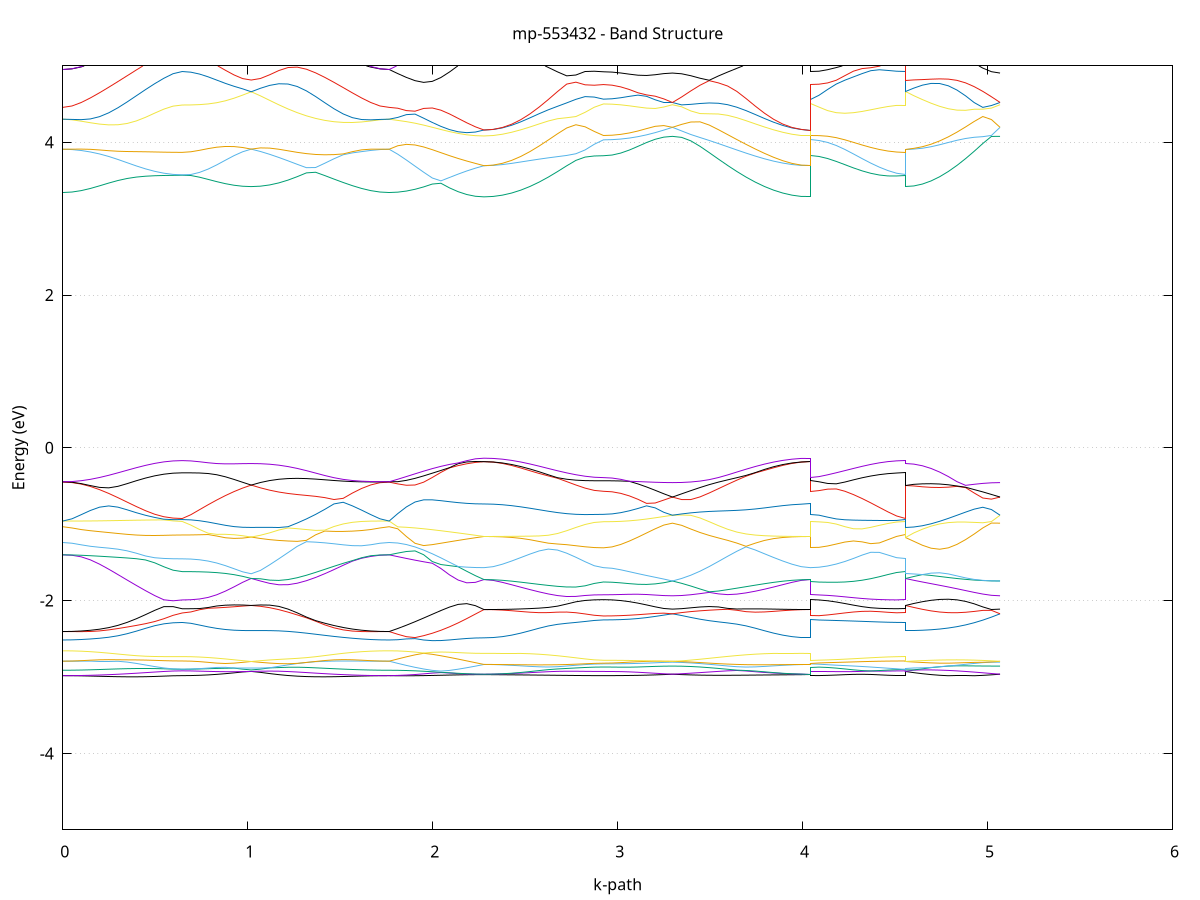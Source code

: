 set title 'mp-553432 - Band Structure'
set xlabel 'k-path'
set ylabel 'Energy (eV)'
set grid y
set yrange [-5:5]
set terminal png size 800,600
set output 'mp-553432_bands_gnuplot.png'
plot '-' using 1:2 with lines notitle, '-' using 1:2 with lines notitle, '-' using 1:2 with lines notitle, '-' using 1:2 with lines notitle, '-' using 1:2 with lines notitle, '-' using 1:2 with lines notitle, '-' using 1:2 with lines notitle, '-' using 1:2 with lines notitle, '-' using 1:2 with lines notitle, '-' using 1:2 with lines notitle, '-' using 1:2 with lines notitle, '-' using 1:2 with lines notitle, '-' using 1:2 with lines notitle, '-' using 1:2 with lines notitle, '-' using 1:2 with lines notitle, '-' using 1:2 with lines notitle, '-' using 1:2 with lines notitle, '-' using 1:2 with lines notitle, '-' using 1:2 with lines notitle, '-' using 1:2 with lines notitle, '-' using 1:2 with lines notitle, '-' using 1:2 with lines notitle, '-' using 1:2 with lines notitle, '-' using 1:2 with lines notitle, '-' using 1:2 with lines notitle, '-' using 1:2 with lines notitle, '-' using 1:2 with lines notitle, '-' using 1:2 with lines notitle, '-' using 1:2 with lines notitle, '-' using 1:2 with lines notitle, '-' using 1:2 with lines notitle, '-' using 1:2 with lines notitle, '-' using 1:2 with lines notitle, '-' using 1:2 with lines notitle, '-' using 1:2 with lines notitle, '-' using 1:2 with lines notitle, '-' using 1:2 with lines notitle, '-' using 1:2 with lines notitle, '-' using 1:2 with lines notitle, '-' using 1:2 with lines notitle, '-' using 1:2 with lines notitle, '-' using 1:2 with lines notitle, '-' using 1:2 with lines notitle, '-' using 1:2 with lines notitle, '-' using 1:2 with lines notitle, '-' using 1:2 with lines notitle, '-' using 1:2 with lines notitle, '-' using 1:2 with lines notitle, '-' using 1:2 with lines notitle, '-' using 1:2 with lines notitle, '-' using 1:2 with lines notitle, '-' using 1:2 with lines notitle, '-' using 1:2 with lines notitle, '-' using 1:2 with lines notitle, '-' using 1:2 with lines notitle, '-' using 1:2 with lines notitle, '-' using 1:2 with lines notitle, '-' using 1:2 with lines notitle, '-' using 1:2 with lines notitle, '-' using 1:2 with lines notitle, '-' using 1:2 with lines notitle, '-' using 1:2 with lines notitle, '-' using 1:2 with lines notitle, '-' using 1:2 with lines notitle
0.000000 -31.973869
0.049685 -31.973769
0.099370 -31.973569
0.149056 -31.973369
0.198741 -31.972969
0.248426 -31.972469
0.298111 -31.971969
0.347797 -31.971469
0.397482 -31.970869
0.447167 -31.970369
0.496852 -31.969869
0.546538 -31.969469
0.596223 -31.969269
0.645908 -31.969169
0.645908 -31.969169
0.692522 -31.969169
0.739137 -31.969069
0.785751 -31.968969
0.832366 -31.968869
0.878980 -31.968769
0.925594 -31.968569
0.972209 -31.968569
1.018823 -31.968469
1.018823 -31.968469
1.068545 -31.968569
1.118267 -31.968669
1.167989 -31.968969
1.217711 -31.969369
1.267433 -31.969769
1.317155 -31.970269
1.366877 -31.970869
1.416599 -31.971469
1.466321 -31.971969
1.516043 -31.972469
1.565765 -31.972969
1.615487 -31.973369
1.665209 -31.973569
1.714931 -31.973769
1.764653 -31.973869
1.764653 -31.973869
1.811268 -31.973669
1.857882 -31.973269
1.904497 -31.972569
1.951112 -31.971669
1.997726 -31.970569
2.044341 -31.969269
2.090955 -31.967769
2.137570 -31.966069
2.184184 -31.964369
2.230799 -31.962569
2.277413 -31.960869
2.277413 -31.960869
2.327099 -31.961669
2.376784 -31.962769
2.426469 -31.963969
2.476154 -31.965269
2.525839 -31.966569
2.575525 -31.967969
2.625210 -31.969269
2.674895 -31.970469
2.724580 -31.971569
2.774266 -31.972469
2.823951 -31.973169
2.873636 -31.973569
2.923321 -31.973669
2.923321 -31.973669
2.969936 -31.973769
3.016550 -31.973869
3.063164 -31.974169
3.109779 -31.974469
3.156393 -31.974869
3.203008 -31.975169
3.249622 -31.975369
3.296236 -31.975369
3.296236 -31.975369
3.345958 -31.975269
3.395680 -31.974969
3.445402 -31.974469
3.495125 -31.973769
3.544847 -31.972869
3.594569 -31.971769
3.644291 -31.970569
3.694013 -31.969269
3.743735 -31.967969
3.793457 -31.966569
3.843179 -31.965269
3.892901 -31.963969
3.942623 -31.962769
3.992345 -31.961669
4.042067 -31.960869
4.042067 -31.973669
4.088681 -31.973569
4.135296 -31.973069
4.181910 -31.972369
4.228525 -31.971369
4.275139 -31.970269
4.321754 -31.968869
4.368368 -31.967469
4.414983 -31.967769
4.461598 -31.968569
4.508212 -31.968969
4.554827 -31.969169
4.554827 -31.968469
4.601441 -31.968369
4.648056 -31.967969
4.694670 -31.967469
4.741285 -31.969069
4.787899 -31.970669
4.834514 -31.972069
4.881128 -31.973169
4.927743 -31.974169
4.974357 -31.974869
5.020972 -31.975269
5.067587 -31.975369
e
0.000000 -31.949869
0.049685 -31.950069
0.099370 -31.950769
0.149056 -31.951769
0.198741 -31.953069
0.248426 -31.954469
0.298111 -31.955969
0.347797 -31.957469
0.397482 -31.958869
0.447167 -31.960069
0.496852 -31.961069
0.546538 -31.961869
0.596223 -31.962369
0.645908 -31.962469
0.645908 -31.962469
0.692522 -31.962469
0.739137 -31.962469
0.785751 -31.962569
0.832366 -31.962569
0.878980 -31.962569
0.925594 -31.962569
0.972209 -31.962469
1.018823 -31.962269
1.018823 -31.962269
1.068545 -31.962369
1.118267 -31.962169
1.167989 -31.961769
1.217711 -31.961069
1.267433 -31.960169
1.317155 -31.959069
1.366877 -31.957869
1.416599 -31.956469
1.466321 -31.955169
1.516043 -31.953869
1.565765 -31.952669
1.615487 -31.951669
1.665209 -31.950669
1.714931 -31.950069
1.764653 -31.949869
1.764653 -31.949869
1.811268 -31.949969
1.857882 -31.950369
1.904497 -31.950969
1.951112 -31.952069
1.997726 -31.953469
2.044341 -31.955269
2.090955 -31.956969
2.137570 -31.958569
2.184184 -31.959669
2.230799 -31.960369
2.277413 -31.960769
2.277413 -31.960769
2.327099 -31.960569
2.376784 -31.959969
2.426469 -31.958969
2.476154 -31.958169
2.525839 -31.957869
2.575525 -31.957769
2.625210 -31.957669
2.674895 -31.957769
2.724580 -31.957869
2.774266 -31.957969
2.823951 -31.958069
2.873636 -31.958169
2.923321 -31.958169
2.923321 -31.958169
2.969936 -31.958169
3.016550 -31.958069
3.063164 -31.958069
3.109779 -31.958069
3.156393 -31.957969
3.203008 -31.957869
3.249622 -31.957669
3.296236 -31.957569
3.296236 -31.957569
3.345958 -31.957669
3.395680 -31.957669
3.445402 -31.957669
3.495125 -31.957569
3.544847 -31.957569
3.594569 -31.957469
3.644291 -31.957469
3.694013 -31.957469
3.743735 -31.957569
3.793457 -31.957769
3.843179 -31.958169
3.892901 -31.958969
3.942623 -31.959969
3.992345 -31.960569
4.042067 -31.960769
4.042067 -31.958169
4.088681 -31.958469
4.135296 -31.959469
4.181910 -31.960869
4.228525 -31.962369
4.275139 -31.963969
4.321754 -31.965369
4.368368 -31.966569
4.414983 -31.965769
4.461598 -31.964269
4.508212 -31.963069
4.554827 -31.962469
4.554827 -31.962269
4.601441 -31.963969
4.648056 -31.965769
4.694670 -31.967269
4.741285 -31.966469
4.787899 -31.965369
4.834514 -31.964069
4.881128 -31.962769
4.927743 -31.961369
4.974357 -31.959969
5.020972 -31.958669
5.067587 -31.957569
e
0.000000 -31.949869
0.049685 -31.950069
0.099370 -31.950569
0.149056 -31.951269
0.198741 -31.952169
0.248426 -31.953069
0.298111 -31.954069
0.347797 -31.954969
0.397482 -31.955769
0.447167 -31.956469
0.496852 -31.957169
0.546538 -31.957569
0.596223 -31.957969
0.645908 -31.958069
0.645908 -31.958069
0.692522 -31.958169
0.739137 -31.958569
0.785751 -31.959269
0.832366 -31.959969
0.878980 -31.960769
0.925594 -31.961369
0.972209 -31.961969
1.018823 -31.962269
1.018823 -31.962269
1.068545 -31.961969
1.118267 -31.961569
1.167989 -31.960969
1.217711 -31.960269
1.267433 -31.959369
1.317155 -31.958469
1.366877 -31.957369
1.416599 -31.956269
1.466321 -31.955069
1.516043 -31.953769
1.565765 -31.952569
1.615487 -31.951469
1.665209 -31.950569
1.714931 -31.950069
1.764653 -31.949869
1.764653 -31.949869
1.811268 -31.949969
1.857882 -31.950169
1.904497 -31.950669
1.951112 -31.951369
1.997726 -31.952169
2.044341 -31.953269
2.090955 -31.954469
2.137570 -31.955869
2.184184 -31.957369
2.230799 -31.959069
2.277413 -31.960669
2.277413 -31.960669
2.327099 -31.959869
2.376784 -31.959169
2.426469 -31.958569
2.476154 -31.957569
2.525839 -31.956269
2.575525 -31.954969
2.625210 -31.954069
2.674895 -31.953469
2.724580 -31.953069
2.774266 -31.952769
2.823951 -31.952669
2.873636 -31.952569
2.923321 -31.952569
2.923321 -31.952569
2.969936 -31.952869
3.016550 -31.953569
3.063164 -31.954569
3.109779 -31.955469
3.156393 -31.956269
3.203008 -31.956869
3.249622 -31.957269
3.296236 -31.957569
3.296236 -31.957569
3.345958 -31.957369
3.395680 -31.957069
3.445402 -31.956769
3.495125 -31.956369
3.544847 -31.956069
3.594569 -31.955669
3.644291 -31.955469
3.694013 -31.955469
3.743735 -31.955769
3.793457 -31.956569
3.843179 -31.957769
3.892901 -31.958569
3.942623 -31.959169
3.992345 -31.959869
4.042067 -31.960669
4.042067 -31.952569
4.088681 -31.952469
4.135296 -31.952469
4.181910 -31.952569
4.228525 -31.952869
4.275139 -31.953269
4.321754 -31.953869
4.368368 -31.954669
4.414983 -31.955569
4.461598 -31.956669
4.508212 -31.957569
4.554827 -31.958069
4.554827 -31.962269
4.601441 -31.960669
4.648056 -31.959169
4.694670 -31.957869
4.741285 -31.956769
4.787899 -31.955969
4.834514 -31.955469
4.881128 -31.955269
4.927743 -31.955469
4.974357 -31.955869
5.020972 -31.956569
5.067587 -31.957569
e
0.000000 -31.926869
0.049685 -31.926769
0.099370 -31.926569
0.149056 -31.926169
0.198741 -31.925769
0.248426 -31.925369
0.298111 -31.924969
0.347797 -31.924569
0.397482 -31.924269
0.447167 -31.924069
0.496852 -31.923869
0.546538 -31.923669
0.596223 -31.923669
0.645908 -31.923569
0.645908 -31.923569
0.692522 -31.923469
0.739137 -31.923169
0.785751 -31.922769
0.832366 -31.922269
0.878980 -31.921969
0.925594 -31.921669
0.972209 -31.921469
1.018823 -31.921469
1.018823 -31.921469
1.068545 -31.921469
1.118267 -31.921669
1.167989 -31.921869
1.217711 -31.922169
1.267433 -31.922569
1.317155 -31.923069
1.366877 -31.923469
1.416599 -31.924069
1.466321 -31.924569
1.516043 -31.925169
1.565765 -31.925669
1.615487 -31.926169
1.665209 -31.926469
1.714931 -31.926769
1.764653 -31.926869
1.764653 -31.926869
1.811268 -31.931669
1.857882 -31.935969
1.904497 -31.939769
1.951112 -31.942769
1.997726 -31.944869
2.044341 -31.946169
2.090955 -31.947069
2.137570 -31.947569
2.184184 -31.947869
2.230799 -31.948069
2.277413 -31.948069
2.277413 -31.948069
2.327099 -31.948169
2.376784 -31.948169
2.426469 -31.948069
2.476154 -31.947869
2.525839 -31.947269
2.575525 -31.946069
2.625210 -31.944369
2.674895 -31.942069
2.724580 -31.939569
2.774266 -31.937169
2.823951 -31.935069
2.873636 -31.933669
2.923321 -31.933069
2.923321 -31.933069
2.969936 -31.932469
3.016550 -31.930569
3.063164 -31.927869
3.109779 -31.924469
3.156393 -31.920669
3.203008 -31.916669
3.249622 -31.912369
3.296236 -31.908169
3.296236 -31.908169
3.345958 -31.912769
3.395680 -31.917569
3.445402 -31.922469
3.495125 -31.927169
3.544847 -31.931669
3.594569 -31.935969
3.644291 -31.939769
3.694013 -31.942969
3.743735 -31.945369
3.793457 -31.946969
3.843179 -31.947769
3.892901 -31.948069
3.942623 -31.948169
3.992345 -31.948169
4.042067 -31.948069
4.042067 -31.933069
4.088681 -31.932869
4.135296 -31.932069
4.181910 -31.930969
4.228525 -31.929569
4.275139 -31.928269
4.321754 -31.926969
4.368368 -31.925769
4.414983 -31.924869
4.461598 -31.924169
4.508212 -31.923769
4.554827 -31.923569
4.554827 -31.921469
4.601441 -31.921269
4.648056 -31.920969
4.694670 -31.920469
4.741285 -31.919769
4.787899 -31.918869
4.834514 -31.917669
4.881128 -31.916269
4.927743 -31.914569
4.974357 -31.912669
5.020972 -31.910469
5.067587 -31.908169
e
0.000000 -31.926769
0.049685 -31.926369
0.099370 -31.925269
0.149056 -31.923469
0.198741 -31.921069
0.248426 -31.918269
0.298111 -31.915069
0.347797 -31.911669
0.397482 -31.908169
0.447167 -31.904769
0.496852 -31.901569
0.546538 -31.898869
0.596223 -31.897069
0.645908 -31.896469
0.645908 -31.896469
0.692522 -31.896069
0.739137 -31.894969
0.785751 -31.893169
0.832366 -31.890769
0.878980 -31.887669
0.925594 -31.884069
0.972209 -31.880069
1.018823 -31.875669
1.018823 -31.875669
1.068545 -31.880469
1.118267 -31.885369
1.167989 -31.890169
1.217711 -31.894869
1.267433 -31.899369
1.317155 -31.903669
1.366877 -31.907769
1.416599 -31.911669
1.466321 -31.915169
1.516043 -31.918369
1.565765 -31.921169
1.615487 -31.923469
1.665209 -31.925269
1.714931 -31.926469
1.764653 -31.926769
1.764653 -31.926769
1.811268 -31.921669
1.857882 -31.916169
1.904497 -31.910469
1.951112 -31.904569
1.997726 -31.898469
2.044341 -31.892369
2.090955 -31.886269
2.137570 -31.880269
2.184184 -31.874369
2.230799 -31.868569
2.277413 -31.863169
2.277413 -31.863169
2.327099 -31.863369
2.376784 -31.864269
2.426469 -31.865769
2.476154 -31.867669
2.525839 -31.870069
2.575525 -31.872669
2.625210 -31.875569
2.674895 -31.878469
2.724580 -31.881369
2.774266 -31.884069
2.823951 -31.886269
2.873636 -31.887769
2.923321 -31.888269
2.923321 -31.888269
2.969936 -31.888569
3.016550 -31.889569
3.063164 -31.891269
3.109779 -31.893669
3.156393 -31.896569
3.203008 -31.900069
3.249622 -31.903869
3.296236 -31.908069
3.296236 -31.908069
3.345958 -31.903469
3.395680 -31.898969
3.445402 -31.894569
3.495125 -31.890369
3.544847 -31.886269
3.594569 -31.882469
3.644291 -31.878969
3.694013 -31.875669
3.743735 -31.872669
3.793457 -31.870069
3.843179 -31.867669
3.892901 -31.865769
3.942623 -31.864369
3.992345 -31.863369
4.042067 -31.863169
4.042067 -31.888269
4.088681 -31.888369
4.135296 -31.888869
4.181910 -31.889669
4.228525 -31.890569
4.275139 -31.891669
4.321754 -31.892869
4.368368 -31.893969
4.414983 -31.894969
4.461598 -31.895769
4.508212 -31.896269
4.554827 -31.896469
4.554827 -31.875669
4.601441 -31.877969
4.648056 -31.880569
4.694670 -31.883469
4.741285 -31.886569
4.787899 -31.889769
4.834514 -31.893069
4.881128 -31.896369
4.927743 -31.899569
4.974357 -31.902569
5.020972 -31.905469
5.067587 -31.908069
e
0.000000 -31.838269
0.049685 -31.838269
0.099370 -31.838169
0.149056 -31.838069
0.198741 -31.838069
0.248426 -31.838169
0.298111 -31.838469
0.347797 -31.839369
0.397482 -31.840969
0.447167 -31.843369
0.496852 -31.845969
0.546538 -31.848369
0.596223 -31.849969
0.645908 -31.850569
0.645908 -31.850569
0.692522 -31.851269
0.739137 -31.853069
0.785751 -31.855769
0.832366 -31.859069
0.878980 -31.862769
0.925594 -31.866869
0.972209 -31.871269
1.018823 -31.875669
1.018823 -31.875669
1.068545 -31.870769
1.118267 -31.865669
1.167989 -31.860669
1.217711 -31.855669
1.267433 -31.850969
1.317155 -31.846669
1.366877 -31.843069
1.416599 -31.840369
1.466321 -31.838869
1.516043 -31.838269
1.565765 -31.838169
1.615487 -31.838169
1.665209 -31.838169
1.714931 -31.838269
1.764653 -31.838269
1.764653 -31.838269
1.811268 -31.838269
1.857882 -31.838469
1.904497 -31.838769
1.951112 -31.839269
1.997726 -31.840169
2.044341 -31.842069
2.090955 -31.844969
2.137570 -31.848769
2.184184 -31.853069
2.230799 -31.857869
2.277413 -31.863069
2.277413 -31.863069
2.327099 -31.863169
2.376784 -31.863269
2.426469 -31.863369
2.476154 -31.863569
2.525839 -31.863669
2.575525 -31.863769
2.625210 -31.863969
2.674895 -31.863969
2.724580 -31.864069
2.774266 -31.864069
2.823951 -31.864169
2.873636 -31.864169
2.923321 -31.864169
2.923321 -31.864169
2.969936 -31.864269
3.016550 -31.864469
3.063164 -31.864869
3.109779 -31.865269
3.156393 -31.865569
3.203008 -31.865769
3.249622 -31.865869
3.296236 -31.865969
3.296236 -31.865969
3.345958 -31.865869
3.395680 -31.865769
3.445402 -31.865669
3.495125 -31.865369
3.544847 -31.865169
3.594569 -31.864869
3.644291 -31.864669
3.694013 -31.864369
3.743735 -31.864069
3.793457 -31.863769
3.843179 -31.863569
3.892901 -31.863369
3.942623 -31.863269
3.992345 -31.863169
4.042067 -31.863069
4.042067 -31.864169
4.088681 -31.863969
4.135296 -31.863369
4.181910 -31.862469
4.228525 -31.861169
4.275139 -31.859569
4.321754 -31.857769
4.368368 -31.855869
4.414983 -31.853969
4.461598 -31.852269
4.508212 -31.851069
4.554827 -31.850569
4.554827 -31.875669
4.601441 -31.873669
4.648056 -31.871969
4.694670 -31.870469
4.741285 -31.869369
4.787899 -31.868369
4.834514 -31.867569
4.881128 -31.866969
4.927743 -31.866569
4.974357 -31.866169
5.020972 -31.865969
5.067587 -31.865969
e
0.000000 -31.828369
0.049685 -31.828469
0.099370 -31.828769
0.149056 -31.829169
0.198741 -31.829569
0.248426 -31.829969
0.298111 -31.830269
0.347797 -31.831369
0.397482 -31.832969
0.447167 -31.833869
0.496852 -31.834369
0.546538 -31.834669
0.596223 -31.834769
0.645908 -31.834769
0.645908 -31.834769
0.692522 -31.834569
0.739137 -31.833969
0.785751 -31.833269
0.832366 -31.832669
0.878980 -31.832169
0.925594 -31.831769
0.972209 -31.831469
1.018823 -31.831269
1.018823 -31.831269
1.068545 -31.831469
1.118267 -31.831569
1.167989 -31.831769
1.217711 -31.831969
1.267433 -31.832069
1.317155 -31.832069
1.366877 -31.831669
1.416599 -31.830669
1.466321 -31.830269
1.516043 -31.829969
1.565765 -31.829569
1.615487 -31.829169
1.665209 -31.828769
1.714931 -31.828469
1.764653 -31.828369
1.764653 -31.828369
1.811268 -31.828669
1.857882 -31.829469
1.904497 -31.830769
1.951112 -31.832469
1.997726 -31.834169
2.044341 -31.835569
2.090955 -31.836269
2.137570 -31.836569
2.184184 -31.836669
2.230799 -31.836469
2.277413 -31.836169
2.277413 -31.836169
2.327099 -31.835969
2.376784 -31.835469
2.426469 -31.834769
2.476154 -31.833869
2.525839 -31.832769
2.575525 -31.831569
2.625210 -31.830369
2.674895 -31.829169
2.724580 -31.827869
2.774266 -31.826769
2.823951 -31.825769
2.873636 -31.824969
2.923321 -31.824669
2.923321 -31.824669
2.969936 -31.824569
3.016550 -31.824269
3.063164 -31.823769
3.109779 -31.823269
3.156393 -31.822869
3.203008 -31.822569
3.249622 -31.822269
3.296236 -31.822069
3.296236 -31.822069
3.345958 -31.822269
3.395680 -31.822669
3.445402 -31.823469
3.495125 -31.824469
3.544847 -31.825569
3.594569 -31.826769
3.644291 -31.828169
3.694013 -31.829569
3.743735 -31.831069
3.793457 -31.832469
3.843179 -31.833669
3.892901 -31.834769
3.942623 -31.835469
3.992345 -31.835969
4.042067 -31.836169
4.042067 -31.824669
4.088681 -31.826169
4.135296 -31.827969
4.181910 -31.829569
4.228525 -31.831069
4.275139 -31.832269
4.321754 -31.833269
4.368368 -31.834069
4.414983 -31.834569
4.461598 -31.834769
4.508212 -31.834869
4.554827 -31.834769
4.554827 -31.831269
4.601441 -31.832169
4.648056 -31.832669
4.694670 -31.832869
4.741285 -31.832569
4.787899 -31.831869
4.834514 -31.830869
4.881128 -31.829569
4.927743 -31.827969
4.974357 -31.826069
5.020972 -31.824169
5.067587 -31.822069
e
0.000000 -31.820169
0.049685 -31.820369
0.099370 -31.821269
0.149056 -31.822669
0.198741 -31.824469
0.248426 -31.826769
0.298111 -31.829069
0.347797 -31.830469
0.397482 -31.830569
0.447167 -31.830669
0.496852 -31.830769
0.546538 -31.830769
0.596223 -31.830769
0.645908 -31.830769
0.645908 -31.830769
0.692522 -31.830769
0.739137 -31.830769
0.785751 -31.830769
0.832366 -31.830869
0.878980 -31.830969
0.925594 -31.830969
0.972209 -31.831169
1.018823 -31.831269
1.018823 -31.831269
1.068545 -31.831169
1.118267 -31.831069
1.167989 -31.831069
1.217711 -31.830969
1.267433 -31.830969
1.317155 -31.830869
1.366877 -31.830769
1.416599 -31.830569
1.466321 -31.828869
1.516043 -31.826669
1.565765 -31.824469
1.615487 -31.822669
1.665209 -31.821269
1.714931 -31.820369
1.764653 -31.820169
1.764653 -31.820169
1.811268 -31.822269
1.857882 -31.824369
1.904497 -31.826369
1.951112 -31.828269
1.997726 -31.829969
2.044341 -31.831469
2.090955 -31.832869
2.137570 -31.833969
2.184184 -31.834969
2.230799 -31.835669
2.277413 -31.836169
2.277413 -31.836169
2.327099 -31.835969
2.376784 -31.835369
2.426469 -31.834469
2.476154 -31.833269
2.525839 -31.831869
2.575525 -31.830369
2.625210 -31.828869
2.674895 -31.827469
2.724580 -31.826269
2.774266 -31.825169
2.823951 -31.824469
2.873636 -31.823969
2.923321 -31.823769
2.923321 -31.823769
2.969936 -31.823769
3.016550 -31.823669
3.063164 -31.823469
3.109779 -31.823169
3.156393 -31.822769
3.203008 -31.822369
3.249622 -31.822069
3.296236 -31.822069
3.296236 -31.822069
3.345958 -31.822169
3.395680 -31.822669
3.445402 -31.823369
3.495125 -31.824269
3.544847 -31.825469
3.594569 -31.826769
3.644291 -31.828069
3.694013 -31.829369
3.743735 -31.830769
3.793457 -31.832069
3.843179 -31.833369
3.892901 -31.834469
3.942623 -31.835369
3.992345 -31.835969
4.042067 -31.836169
4.042067 -31.823769
4.088681 -31.822169
4.135296 -31.820169
4.181910 -31.818369
4.228525 -31.819669
4.275139 -31.821169
4.321754 -31.822969
4.368368 -31.824969
4.414983 -31.826969
4.461598 -31.828769
4.508212 -31.830169
4.554827 -31.830769
4.554827 -31.831269
4.601441 -31.830069
4.648056 -31.828569
4.694670 -31.826969
4.741285 -31.825369
4.787899 -31.823669
4.834514 -31.822169
4.881128 -31.820869
4.927743 -31.819769
4.974357 -31.818969
5.020972 -31.819969
5.067587 -31.822069
e
0.000000 -31.820069
0.049685 -31.819869
0.099370 -31.819269
0.149056 -31.818369
0.198741 -31.817169
0.248426 -31.815969
0.298111 -31.814669
0.347797 -31.813369
0.397482 -31.812269
0.447167 -31.811169
0.496852 -31.810369
0.546538 -31.809669
0.596223 -31.809269
0.645908 -31.809169
0.645908 -31.809169
0.692522 -31.809069
0.739137 -31.808769
0.785751 -31.808369
0.832366 -31.807969
0.878980 -31.807569
0.925594 -31.807169
0.972209 -31.806869
1.018823 -31.806869
1.018823 -31.806869
1.068545 -31.806969
1.118267 -31.807269
1.167989 -31.807869
1.217711 -31.808569
1.267433 -31.809569
1.317155 -31.810669
1.366877 -31.811869
1.416599 -31.813269
1.466321 -31.814569
1.516043 -31.815969
1.565765 -31.817169
1.615487 -31.818369
1.665209 -31.819269
1.714931 -31.819869
1.764653 -31.820069
1.764653 -31.820069
1.811268 -31.817969
1.857882 -31.815869
1.904497 -31.813869
1.951112 -31.812069
1.997726 -31.810369
2.044341 -31.808869
2.090955 -31.807569
2.137570 -31.806569
2.184184 -31.805869
2.230799 -31.805369
2.277413 -31.805269
2.277413 -31.805269
2.327099 -31.805369
2.376784 -31.805769
2.426469 -31.806369
2.476154 -31.807169
2.525839 -31.808169
2.575525 -31.809269
2.625210 -31.810569
2.674895 -31.811869
2.724580 -31.813169
2.774266 -31.814469
2.823951 -31.815569
2.873636 -31.816369
2.923321 -31.816669
2.923321 -31.816669
2.969936 -31.816769
3.016550 -31.816869
3.063164 -31.817069
3.109779 -31.817269
3.156393 -31.817569
3.203008 -31.817969
3.249622 -31.818169
3.296236 -31.818369
3.296236 -31.818369
3.345958 -31.818169
3.395680 -31.817569
3.445402 -31.816669
3.495125 -31.815569
3.544847 -31.814369
3.594569 -31.813169
3.644291 -31.811869
3.694013 -31.810569
3.743735 -31.809269
3.793457 -31.808169
3.843179 -31.807169
3.892901 -31.806369
3.942623 -31.805769
3.992345 -31.805369
4.042067 -31.805269
4.042067 -31.816669
4.088681 -31.816869
4.135296 -31.817469
4.181910 -31.818269
4.228525 -31.816369
4.275139 -31.814569
4.321754 -31.812969
4.368368 -31.811669
4.414983 -31.810569
4.461598 -31.809769
4.508212 -31.809269
4.554827 -31.809169
4.554827 -31.806869
4.601441 -31.806969
4.648056 -31.807469
4.694670 -31.808169
4.741285 -31.809269
4.787899 -31.810569
4.834514 -31.812169
4.881128 -31.813869
4.927743 -31.815769
4.974357 -31.817869
5.020972 -31.818469
5.067587 -31.818369
e
0.000000 -16.193969
0.049685 -16.192069
0.099370 -16.186669
0.149056 -16.177669
0.198741 -16.165269
0.248426 -16.149769
0.298111 -16.131569
0.347797 -16.110969
0.397482 -16.088769
0.447167 -16.065569
0.496852 -16.042469
0.546538 -16.021669
0.596223 -16.006069
0.645908 -15.999969
0.645908 -15.999969
0.692522 -15.998569
0.739137 -15.994169
0.785751 -15.987069
0.832366 -15.977269
0.878980 -15.964869
0.925594 -15.950269
0.972209 -15.933669
1.018823 -15.915269
1.018823 -15.915269
1.068545 -15.936969
1.118267 -15.960669
1.167989 -15.985869
1.217711 -16.011769
1.267433 -16.037769
1.317155 -16.063269
1.366877 -16.087669
1.416599 -16.110569
1.466321 -16.131269
1.516043 -16.149669
1.565765 -16.165169
1.615487 -16.177669
1.665209 -16.186569
1.714931 -16.192069
1.764653 -16.193969
1.764653 -16.193969
1.811268 -16.192269
1.857882 -16.187169
1.904497 -16.178669
1.951112 -16.166969
1.997726 -16.152069
2.044341 -16.134169
2.090955 -16.113569
2.137570 -16.090369
2.184184 -16.064969
2.230799 -16.037469
2.277413 -16.008369
2.277413 -16.008369
2.327099 -16.008169
2.376784 -16.007369
2.426469 -16.006069
2.476154 -16.004269
2.525839 -16.002269
2.575525 -15.999969
2.625210 -15.997669
2.674895 -15.995369
2.724580 -15.993369
2.774266 -15.991569
2.823951 -15.990269
2.873636 -15.989469
2.923321 -15.989169
2.923321 -15.989169
2.969936 -15.988969
3.016550 -15.988369
3.063164 -15.987569
3.109779 -15.986669
3.156393 -15.985669
3.203008 -15.984869
3.249622 -15.984269
3.296236 -15.984069
3.296236 -15.984069
3.345958 -15.984369
3.395680 -15.985069
3.445402 -15.986269
3.495125 -15.987969
3.544847 -15.989969
3.594569 -15.992269
3.644291 -15.994769
3.694013 -15.997269
3.743735 -15.999769
3.793457 -16.002169
3.843179 -16.004369
3.892901 -16.006069
3.942623 -16.007369
3.992345 -16.008169
4.042067 -16.008369
4.042067 -15.989169
4.088681 -15.989369
4.135296 -15.990069
4.181910 -15.991069
4.228525 -15.992269
4.275139 -15.993769
4.321754 -15.995369
4.368368 -15.996869
4.414983 -15.998169
4.461598 -15.999169
4.508212 -15.999769
4.554827 -15.999969
4.554827 -15.915269
4.601441 -15.926769
4.648056 -15.937469
4.694670 -15.947069
4.741285 -15.955769
4.787899 -15.963169
4.834514 -15.969469
4.881128 -15.974769
4.927743 -15.978869
4.974357 -15.981769
5.020972 -15.983569
5.067587 -15.984069
e
0.000000 -15.663969
0.049685 -15.665569
0.099370 -15.670369
0.149056 -15.678469
0.198741 -15.689669
0.248426 -15.703869
0.298111 -15.720669
0.347797 -15.739869
0.397482 -15.760869
0.447167 -15.782969
0.496852 -15.804969
0.546538 -15.825169
0.596223 -15.840369
0.645908 -15.846169
0.645908 -15.846169
0.692522 -15.846969
0.739137 -15.849469
0.785751 -15.853869
0.832366 -15.860569
0.878980 -15.869869
0.925594 -15.882069
0.972209 -15.897269
1.018823 -15.915169
1.018823 -15.915169
1.068545 -15.893969
1.118267 -15.871569
1.167989 -15.848469
1.217711 -15.825069
1.267433 -15.801869
1.317155 -15.779169
1.366877 -15.757569
1.416599 -15.737369
1.466321 -15.719069
1.516043 -15.702969
1.565765 -15.689269
1.615487 -15.678369
1.665209 -15.670369
1.714931 -15.665569
1.764653 -15.663969
1.764653 -15.663969
1.811268 -15.691669
1.857882 -15.720869
1.904497 -15.751369
1.951112 -15.782969
1.997726 -15.815269
2.044341 -15.848069
2.090955 -15.881069
2.137570 -15.913869
2.184184 -15.946269
2.230799 -15.977869
2.277413 -16.008369
2.277413 -16.008369
2.327099 -16.006769
2.376784 -16.001969
2.426469 -15.994069
2.476154 -15.983169
2.525839 -15.969469
2.575525 -15.953469
2.625210 -15.935369
2.674895 -15.915869
2.724580 -15.895569
2.774266 -15.875569
2.823951 -15.857669
2.873636 -15.844669
2.923321 -15.839769
2.923321 -15.839769
2.969936 -15.838469
3.016550 -15.834669
3.063164 -15.828369
3.109779 -15.819669
3.156393 -15.808369
3.203008 -15.794969
3.249622 -15.779369
3.296236 -15.761869
3.296236 -15.761869
3.345958 -15.782169
3.395680 -15.803769
3.445402 -15.826169
3.495125 -15.848969
3.544847 -15.871769
3.594569 -15.893969
3.644291 -15.915369
3.694013 -15.935269
3.743735 -15.953469
3.793457 -15.969569
3.843179 -15.983169
3.892901 -15.993969
3.942623 -16.001969
3.992345 -16.006769
4.042067 -16.008369
4.042067 -15.839769
4.088681 -15.839869
4.135296 -15.840269
4.181910 -15.840869
4.228525 -15.841569
4.275139 -15.842469
4.321754 -15.843469
4.368368 -15.844369
4.414983 -15.845069
4.461598 -15.845669
4.508212 -15.846069
4.554827 -15.846169
4.554827 -15.915169
4.601441 -15.902669
4.648056 -15.889469
4.694670 -15.875569
4.741285 -15.861269
4.787899 -15.846569
4.834514 -15.831669
4.881128 -15.816869
4.927743 -15.802269
4.974357 -15.788069
5.020972 -15.774569
5.067587 -15.761869
e
0.000000 -15.663869
0.049685 -15.664069
0.099370 -15.664769
0.149056 -15.665769
0.198741 -15.667069
0.248426 -15.668569
0.298111 -15.670269
0.347797 -15.671869
0.397482 -15.673469
0.447167 -15.674869
0.496852 -15.676069
0.546538 -15.676869
0.596223 -15.677469
0.645908 -15.677669
0.645908 -15.677669
0.692522 -15.678569
0.739137 -15.681269
0.785751 -15.685269
0.832366 -15.689769
0.878980 -15.694069
0.925594 -15.697469
0.972209 -15.699669
1.018823 -15.700369
1.018823 -15.700369
1.068545 -15.699569
1.118267 -15.697569
1.167989 -15.694669
1.217711 -15.690969
1.267433 -15.687069
1.317155 -15.683069
1.366877 -15.679169
1.416599 -15.675669
1.466321 -15.672469
1.516043 -15.669769
1.565765 -15.667569
1.615487 -15.665969
1.665209 -15.664769
1.714931 -15.664069
1.764653 -15.663869
1.764653 -15.663869
1.811268 -15.637969
1.857882 -15.613969
1.904497 -15.592169
1.951112 -15.572669
1.997726 -15.555469
2.044341 -15.541369
2.090955 -15.535269
2.137570 -15.534769
2.184184 -15.534669
2.230799 -15.534569
2.277413 -15.534569
2.277413 -15.534569
2.327099 -15.534569
2.376784 -15.534869
2.426469 -15.535269
2.476154 -15.539269
2.525839 -15.551869
2.575525 -15.567869
2.625210 -15.585969
2.674895 -15.605569
2.724580 -15.625969
2.774266 -15.645969
2.823951 -15.663869
2.873636 -15.676969
2.923321 -15.681969
2.923321 -15.681969
2.969936 -15.683269
3.016550 -15.687269
3.063164 -15.693969
3.109779 -15.703169
3.156393 -15.714769
3.203008 -15.728569
3.249622 -15.744369
3.296236 -15.761869
3.296236 -15.761869
3.345958 -15.741569
3.395680 -15.719769
3.445402 -15.697169
3.495125 -15.674069
3.544847 -15.650969
3.594569 -15.628369
3.644291 -15.606769
3.694013 -15.586469
3.743735 -15.568169
3.793457 -15.552069
3.843179 -15.539369
3.892901 -15.535269
3.942623 -15.534769
3.992345 -15.534569
4.042067 -15.534569
4.042067 -15.681969
4.088681 -15.681769
4.135296 -15.681569
4.181910 -15.681069
4.228525 -15.680469
4.275139 -15.679869
4.321754 -15.679269
4.368368 -15.678769
4.414983 -15.678269
4.461598 -15.677869
4.508212 -15.677669
4.554827 -15.677669
4.554827 -15.700369
4.601441 -15.700669
4.648056 -15.701969
4.694670 -15.703969
4.741285 -15.707069
4.787899 -15.711169
4.834514 -15.716369
4.881128 -15.722969
4.927743 -15.730769
4.974357 -15.739869
5.020972 -15.750269
5.067587 -15.761869
e
0.000000 -15.531669
0.049685 -15.531569
0.099370 -15.531369
0.149056 -15.531169
0.198741 -15.530669
0.248426 -15.530169
0.298111 -15.529569
0.347797 -15.528769
0.397482 -15.527969
0.447167 -15.527169
0.496852 -15.526369
0.546538 -15.525669
0.596223 -15.525269
0.645908 -15.525069
0.645908 -15.525069
0.692522 -15.524669
0.739137 -15.523769
0.785751 -15.522369
0.832366 -15.520869
0.878980 -15.519369
0.925594 -15.518269
0.972209 -15.517469
1.018823 -15.517169
1.018823 -15.517169
1.068545 -15.517469
1.118267 -15.518169
1.167989 -15.519269
1.217711 -15.520669
1.267433 -15.522369
1.317155 -15.524069
1.366877 -15.525769
1.416599 -15.527269
1.466321 -15.528569
1.516043 -15.529569
1.565765 -15.530469
1.615487 -15.531069
1.665209 -15.531369
1.714931 -15.531569
1.764653 -15.531669
1.764653 -15.531669
1.811268 -15.532469
1.857882 -15.533069
1.904497 -15.533469
1.951112 -15.533869
1.997726 -15.533869
2.044341 -15.533269
2.090955 -15.527169
2.137570 -15.518969
2.184184 -15.516769
2.230799 -15.514469
2.277413 -15.512169
2.277413 -15.512169
2.327099 -15.513769
2.376784 -15.518469
2.426469 -15.526069
2.476154 -15.533069
2.525839 -15.534269
2.575525 -15.534569
2.625210 -15.534569
2.674895 -15.534569
2.724580 -15.534469
2.774266 -15.534269
2.823951 -15.534169
2.873636 -15.533969
2.923321 -15.533969
2.923321 -15.533969
2.969936 -15.533769
3.016550 -15.533269
3.063164 -15.532469
3.109779 -15.531369
3.156393 -15.530069
3.203008 -15.528669
3.249622 -15.527069
3.296236 -15.525369
3.296236 -15.525369
3.345958 -15.527169
3.395680 -15.528869
3.445402 -15.530369
3.495125 -15.531569
3.544847 -15.532569
3.594569 -15.533369
3.644291 -15.533869
3.694013 -15.534169
3.743735 -15.534369
3.793457 -15.534169
3.843179 -15.533069
3.892901 -15.526069
3.942623 -15.518469
3.992345 -15.513669
4.042067 -15.512169
4.042067 -15.533969
4.088681 -15.533769
4.135296 -15.533369
4.181910 -15.532669
4.228525 -15.531769
4.275139 -15.530669
4.321754 -15.529469
4.368368 -15.528269
4.414983 -15.527069
4.461598 -15.526069
4.508212 -15.525269
4.554827 -15.525069
4.554827 -15.517169
4.601441 -15.517769
4.648056 -15.518569
4.694670 -15.519469
4.741285 -15.520469
4.787899 -15.521569
4.834514 -15.522669
4.881128 -15.523669
4.927743 -15.524569
4.974357 -15.525169
5.020972 -15.525469
5.067587 -15.525369
e
0.000000 -15.531669
0.049685 -15.531469
0.099370 -15.531069
0.149056 -15.530269
0.198741 -15.529269
0.248426 -15.527969
0.298111 -15.526569
0.347797 -15.525169
0.397482 -15.523669
0.447167 -15.522369
0.496852 -15.521169
0.546538 -15.520369
0.596223 -15.519769
0.645908 -15.519569
0.645908 -15.519569
0.692522 -15.519569
0.739137 -15.519369
0.785751 -15.519069
0.832366 -15.518569
0.878980 -15.518169
0.925594 -15.517669
0.972209 -15.517269
1.018823 -15.517169
1.018823 -15.517169
1.068545 -15.517369
1.118267 -15.518169
1.167989 -15.519169
1.217711 -15.520369
1.267433 -15.521769
1.317155 -15.523169
1.366877 -15.524469
1.416599 -15.525869
1.466321 -15.527169
1.516043 -15.528369
1.565765 -15.529469
1.615487 -15.530369
1.665209 -15.531069
1.714931 -15.531469
1.764653 -15.531669
1.764653 -15.531669
1.811268 -15.530769
1.857882 -15.529569
1.904497 -15.528269
1.951112 -15.526869
1.997726 -15.525069
2.044341 -15.523169
2.090955 -15.521169
2.137570 -15.518069
2.184184 -15.511369
2.230799 -15.509769
2.277413 -15.512069
2.277413 -15.512069
2.327099 -15.512169
2.376784 -15.512369
2.426469 -15.512669
2.476154 -15.513169
2.525839 -15.513569
2.575525 -15.514169
2.625210 -15.514669
2.674895 -15.515169
2.724580 -15.515669
2.774266 -15.516069
2.823951 -15.516369
2.873636 -15.516569
2.923321 -15.516669
2.923321 -15.516669
2.969936 -15.516769
3.016550 -15.517269
3.063164 -15.518169
3.109779 -15.519269
3.156393 -15.520569
3.203008 -15.522169
3.249622 -15.523769
3.296236 -15.525369
3.296236 -15.525369
3.345958 -15.523669
3.395680 -15.521969
3.445402 -15.520369
3.495125 -15.518869
3.544847 -15.517669
3.594569 -15.516669
3.644291 -15.515869
3.694013 -15.515069
3.743735 -15.514369
3.793457 -15.513669
3.843179 -15.513169
3.892901 -15.512769
3.942623 -15.512369
3.992345 -15.512169
4.042067 -15.512069
4.042067 -15.516669
4.088681 -15.516969
4.135296 -15.517469
4.181910 -15.517869
4.228525 -15.518169
4.275139 -15.518469
4.321754 -15.518669
4.368368 -15.518869
4.414983 -15.519069
4.461598 -15.519369
4.508212 -15.519469
4.554827 -15.519569
4.554827 -15.517169
4.601441 -15.516669
4.648056 -15.516369
4.694670 -15.516269
4.741285 -15.516269
4.787899 -15.516769
4.834514 -15.518869
4.881128 -15.520869
4.927743 -15.522669
4.974357 -15.523969
5.020972 -15.524969
5.067587 -15.525369
e
0.000000 -15.496069
0.049685 -15.496269
0.099370 -15.496669
0.149056 -15.497369
0.198741 -15.498269
0.248426 -15.499369
0.298111 -15.500569
0.347797 -15.501869
0.397482 -15.503269
0.447167 -15.504569
0.496852 -15.505769
0.546538 -15.506769
0.596223 -15.507469
0.645908 -15.507669
0.645908 -15.507669
0.692522 -15.507669
0.739137 -15.507969
0.785751 -15.508269
0.832366 -15.508669
0.878980 -15.509269
0.925594 -15.509769
0.972209 -15.510169
1.018823 -15.510369
1.018823 -15.510369
1.068545 -15.510169
1.118267 -15.509469
1.167989 -15.508469
1.217711 -15.507269
1.267433 -15.505969
1.317155 -15.504669
1.366877 -15.503169
1.416599 -15.501869
1.466321 -15.500569
1.516043 -15.499369
1.565765 -15.498269
1.615487 -15.497369
1.665209 -15.496669
1.714931 -15.496269
1.764653 -15.496069
1.764653 -15.496069
1.811268 -15.496269
1.857882 -15.496769
1.904497 -15.497569
1.951112 -15.498769
1.997726 -15.500069
2.044341 -15.501669
2.090955 -15.503469
2.137570 -15.505469
2.184184 -15.507569
2.230799 -15.507269
2.277413 -15.505869
2.277413 -15.505869
2.327099 -15.505969
2.376784 -15.506269
2.426469 -15.506769
2.476154 -15.507469
2.525839 -15.508369
2.575525 -15.509369
2.625210 -15.510469
2.674895 -15.511669
2.724580 -15.512769
2.774266 -15.513769
2.823951 -15.514569
2.873636 -15.515069
2.923321 -15.515269
2.923321 -15.515269
2.969936 -15.515369
3.016550 -15.515569
3.063164 -15.515769
3.109779 -15.516169
3.156393 -15.516469
3.203008 -15.516769
3.249622 -15.516869
3.296236 -15.516969
3.296236 -15.516969
3.345958 -15.516869
3.395680 -15.516569
3.445402 -15.516169
3.495125 -15.515369
3.544847 -15.514369
3.594569 -15.513169
3.644291 -15.511869
3.694013 -15.510569
3.743735 -15.509469
3.793457 -15.508369
3.843179 -15.507569
3.892901 -15.506769
3.942623 -15.506269
3.992345 -15.505969
4.042067 -15.505869
4.042067 -15.515269
4.088681 -15.514769
4.135296 -15.513969
4.181910 -15.512869
4.228525 -15.511869
4.275139 -15.510869
4.321754 -15.509969
4.368368 -15.509169
4.414983 -15.508569
4.461598 -15.508069
4.508212 -15.507769
4.554827 -15.507669
4.554827 -15.510369
4.601441 -15.510569
4.648056 -15.511569
4.694670 -15.512969
4.741285 -15.514769
4.787899 -15.516269
4.834514 -15.516369
4.881128 -15.516569
4.927743 -15.516769
4.974357 -15.516869
5.020972 -15.516969
5.067587 -15.516969
e
0.000000 -2.982469
0.049685 -2.983069
0.099370 -2.984869
0.149056 -2.987469
0.198741 -2.990569
0.248426 -2.993669
0.298111 -2.996169
0.347797 -2.997669
0.397482 -2.997769
0.447167 -2.996269
0.496852 -2.992969
0.546538 -2.988469
0.596223 -2.984069
0.645908 -2.982169
0.645908 -2.982169
0.692522 -2.981069
0.739137 -2.977969
0.785751 -2.972769
0.832366 -2.965569
0.878980 -2.956569
0.925594 -2.945769
0.972209 -2.933969
1.018823 -2.927069
1.018823 -2.927069
1.068545 -2.939269
1.118267 -2.955169
1.167989 -2.969269
1.217711 -2.980569
1.267433 -2.988969
1.317155 -2.994369
1.366877 -2.997169
1.416599 -2.997669
1.466321 -2.996369
1.516043 -2.993869
1.565765 -2.990769
1.615487 -2.987569
1.665209 -2.984869
1.714931 -2.983069
1.764653 -2.982469
1.764653 -2.982469
1.811268 -2.984069
1.857882 -2.984369
1.904497 -2.983469
1.951112 -2.981869
1.997726 -2.979669
2.044341 -2.977169
2.090955 -2.974669
2.137570 -2.972369
2.184184 -2.970569
2.230799 -2.969369
2.277413 -2.968969
2.277413 -2.968969
2.327099 -2.969669
2.376784 -2.970769
2.426469 -2.971769
2.476154 -2.972769
2.525839 -2.973869
2.575525 -2.975069
2.625210 -2.976269
2.674895 -2.977669
2.724580 -2.978969
2.774266 -2.980269
2.823951 -2.981269
2.873636 -2.981969
2.923321 -2.982169
2.923321 -2.982169
2.969936 -2.981969
3.016550 -2.981269
3.063164 -2.980069
3.109779 -2.978369
3.156393 -2.975769
3.203008 -2.972569
3.249622 -2.968369
3.296236 -2.963469
3.296236 -2.963469
3.345958 -2.968669
3.395680 -2.972669
3.445402 -2.975469
3.495125 -2.977169
3.544847 -2.977769
3.594569 -2.977669
3.644291 -2.976969
3.694013 -2.975969
3.743735 -2.974869
3.793457 -2.973769
3.843179 -2.972769
3.892901 -2.971769
3.942623 -2.970669
3.992345 -2.969669
4.042067 -2.968969
4.042067 -2.982169
4.088681 -2.981269
4.135296 -2.978469
4.181910 -2.974369
4.228525 -2.969569
4.275139 -2.965569
4.321754 -2.964269
4.368368 -2.966669
4.414983 -2.971769
4.461598 -2.977069
4.508212 -2.980769
4.554827 -2.982169
4.554827 -2.927069
4.601441 -2.942969
4.648056 -2.956969
4.694670 -2.968569
4.741285 -2.977469
4.787899 -2.983369
4.834514 -2.986269
4.881128 -2.986269
4.927743 -2.983569
4.974357 -2.978569
5.020972 -2.971669
5.067587 -2.963469
e
0.000000 -2.982369
0.049685 -2.981869
0.099370 -2.980369
0.149056 -2.977769
0.198741 -2.974169
0.248426 -2.969569
0.298111 -2.963969
0.347797 -2.957669
0.397482 -2.950569
0.447167 -2.942969
0.496852 -2.935169
0.546538 -2.927769
0.596223 -2.921769
0.645908 -2.919469
0.645908 -2.919469
0.692522 -2.920669
0.739137 -2.923469
0.785751 -2.926469
0.832366 -2.928969
0.878980 -2.930369
0.925594 -2.930569
0.972209 -2.929369
1.018823 -2.927069
1.018823 -2.927069
1.068545 -2.924269
1.118267 -2.922769
1.167989 -2.924069
1.217711 -2.928469
1.267433 -2.934769
1.317155 -2.941969
1.366877 -2.949469
1.416599 -2.956669
1.466321 -2.963269
1.516043 -2.969069
1.565765 -2.973869
1.615487 -2.977669
1.665209 -2.980369
1.714931 -2.981869
1.764653 -2.982369
1.764653 -2.982369
1.811268 -2.979269
1.857882 -2.974369
1.904497 -2.967569
1.951112 -2.958969
1.997726 -2.949069
2.044341 -2.942269
2.090955 -2.947869
2.137570 -2.955669
2.184184 -2.961069
2.230799 -2.963669
2.277413 -2.963769
2.277413 -2.963769
2.327099 -2.962369
2.376784 -2.959069
2.426469 -2.954569
2.476154 -2.949169
2.525839 -2.943069
2.575525 -2.936669
2.625210 -2.930669
2.674895 -2.926169
2.724580 -2.924269
2.774266 -2.924569
2.823951 -2.925969
2.873636 -2.927069
2.923321 -2.927569
2.923321 -2.927569
2.969936 -2.927969
3.016550 -2.929569
3.063164 -2.932969
3.109779 -2.938069
3.156393 -2.944369
3.203008 -2.951069
3.249622 -2.957569
3.296236 -2.963369
3.296236 -2.963369
3.345958 -2.957169
3.395680 -2.950169
3.445402 -2.942569
3.495125 -2.934569
3.544847 -2.926669
3.594569 -2.919369
3.644291 -2.914569
3.694013 -2.921069
3.743735 -2.931169
3.793457 -2.940169
3.843179 -2.947869
3.892901 -2.954069
3.942623 -2.958969
3.992345 -2.962369
4.042067 -2.963769
4.042067 -2.927469
4.088681 -2.927869
4.135296 -2.928569
4.181910 -2.929569
4.228525 -2.930069
4.275139 -2.929269
4.321754 -2.926469
4.368368 -2.922069
4.414983 -2.923269
4.461598 -2.922269
4.508212 -2.920469
4.554827 -2.919469
4.554827 -2.927069
4.601441 -2.910069
4.648056 -2.906769
4.694670 -2.907269
4.741285 -2.909769
4.787899 -2.914069
4.834514 -2.920069
4.881128 -2.927469
4.927743 -2.935869
4.974357 -2.944969
5.020972 -2.954269
5.067587 -2.963369
e
0.000000 -2.911669
0.049685 -2.910969
0.099370 -2.908969
0.149056 -2.905869
0.198741 -2.902069
0.248426 -2.897969
0.298111 -2.894069
0.347797 -2.890969
0.397482 -2.888969
0.447167 -2.888469
0.496852 -2.889669
0.546538 -2.892669
0.596223 -2.897069
0.645908 -2.899469
0.645908 -2.899469
0.692522 -2.898169
0.739137 -2.894969
0.785751 -2.891369
0.832366 -2.887969
0.878980 -2.885369
0.925594 -2.883569
0.972209 -2.897269
1.018823 -2.907569
1.018823 -2.907569
1.068545 -2.896969
1.118267 -2.880669
1.167989 -2.876769
1.217711 -2.872569
1.267433 -2.871769
1.317155 -2.874869
1.366877 -2.880069
1.416599 -2.885769
1.466321 -2.891469
1.516043 -2.896869
1.565765 -2.901669
1.615487 -2.905769
1.665209 -2.908869
1.714931 -2.910969
1.764653 -2.911669
1.764653 -2.911669
1.811268 -2.912569
1.857882 -2.915169
1.904497 -2.919269
1.951112 -2.924769
1.997726 -2.931169
2.044341 -2.938069
2.090955 -2.945069
2.137570 -2.951669
2.184184 -2.957269
2.230799 -2.961469
2.277413 -2.963669
2.277413 -2.963669
2.327099 -2.962269
2.376784 -2.957869
2.426469 -2.950669
2.476154 -2.940869
2.525839 -2.928869
2.575525 -2.915769
2.625210 -2.903569
2.674895 -2.894669
2.724580 -2.888169
2.774266 -2.881669
2.823951 -2.875369
2.873636 -2.870969
2.923321 -2.869369
2.923321 -2.869369
2.969936 -2.870169
3.016550 -2.871469
3.063164 -2.871369
3.109779 -2.869069
3.156393 -2.865269
3.203008 -2.861269
3.249622 -2.858269
3.296236 -2.857169
3.296236 -2.857169
3.345958 -2.858569
3.395680 -2.862669
3.445402 -2.869169
3.495125 -2.877769
3.544847 -2.887869
3.594569 -2.898869
3.644291 -2.910069
3.694013 -2.915069
3.743735 -2.921969
3.793457 -2.931969
3.843179 -2.942269
3.892901 -2.951169
3.942623 -2.957969
3.992345 -2.962269
4.042067 -2.963669
4.042067 -2.869369
4.088681 -2.870669
4.135296 -2.875269
4.181910 -2.883569
4.228525 -2.894669
4.275139 -2.906369
4.321754 -2.915969
4.368368 -2.921169
4.414983 -2.915569
4.461598 -2.909569
4.508212 -2.904069
4.554827 -2.899469
4.554827 -2.907569
4.601441 -2.907269
4.648056 -2.893069
4.694670 -2.877269
4.741285 -2.866969
4.787899 -2.856869
4.834514 -2.853769
4.881128 -2.854069
4.927743 -2.855169
4.974357 -2.856269
5.020972 -2.856969
5.067587 -2.857169
e
0.000000 -2.792969
0.049685 -2.792769
0.099370 -2.792269
0.149056 -2.791469
0.198741 -2.790669
0.248426 -2.790669
0.298111 -2.794069
0.347797 -2.804769
0.397482 -2.822069
0.447167 -2.842669
0.496852 -2.863569
0.546538 -2.881669
0.596223 -2.893769
0.645908 -2.897669
0.645908 -2.897669
0.692522 -2.895769
0.739137 -2.890469
0.785751 -2.882769
0.832366 -2.875169
0.878980 -2.873469
0.925594 -2.882469
0.972209 -2.882769
1.018823 -2.882569
1.018823 -2.882569
1.068545 -2.882369
1.118267 -2.879469
1.167989 -2.860469
1.217711 -2.841369
1.267433 -2.823669
1.317155 -2.810269
1.366877 -2.799469
1.416599 -2.794069
1.466321 -2.791569
1.516043 -2.790869
1.565765 -2.791069
1.615487 -2.791669
1.665209 -2.792369
1.714931 -2.792769
1.764653 -2.792969
1.764653 -2.792969
1.811268 -2.821469
1.857882 -2.848569
1.904497 -2.873369
1.951112 -2.895169
1.997726 -2.913169
2.044341 -2.922569
2.090955 -2.913969
2.137570 -2.897769
2.184184 -2.878769
2.230799 -2.857969
2.277413 -2.835769
2.277413 -2.835769
2.327099 -2.837169
2.376784 -2.841069
2.426469 -2.846969
2.476154 -2.853969
2.525839 -2.860969
2.575525 -2.866769
2.625210 -2.869169
2.674895 -2.865269
2.724580 -2.856269
2.774266 -2.846269
2.823951 -2.837469
2.873636 -2.830669
2.923321 -2.827969
2.923321 -2.827969
2.969936 -2.827669
3.016550 -2.826569
3.063164 -2.824769
3.109779 -2.822069
3.156393 -2.818469
3.203008 -2.813969
3.249622 -2.808969
3.296236 -2.805969
3.296236 -2.805969
3.345958 -2.809269
3.395680 -2.815769
3.445402 -2.824069
3.495125 -2.833869
3.544847 -2.844769
3.594569 -2.855969
3.644291 -2.865469
3.694013 -2.869869
3.743735 -2.867669
3.793457 -2.861569
3.843179 -2.854269
3.892901 -2.847069
3.942623 -2.841169
3.992345 -2.837169
4.042067 -2.835769
4.042067 -2.827969
4.088681 -2.832169
4.135296 -2.839169
4.181910 -2.845369
4.228525 -2.850769
4.275139 -2.856269
4.321754 -2.862469
4.368368 -2.869469
4.414983 -2.877169
4.461598 -2.884869
4.508212 -2.892169
4.554827 -2.897669
4.554827 -2.882569
4.601441 -2.881969
4.648056 -2.879669
4.694670 -2.874769
4.741285 -2.864369
4.787899 -2.856469
4.834514 -2.845569
4.881128 -2.833869
4.927743 -2.822569
4.974357 -2.812069
5.020972 -2.806269
5.067587 -2.805969
e
0.000000 -2.792969
0.049685 -2.791169
0.099370 -2.786269
0.149056 -2.780069
0.198741 -2.774869
0.248426 -2.773069
0.298111 -2.774469
0.347797 -2.775769
0.397482 -2.776669
0.447167 -2.778769
0.496852 -2.782269
0.546538 -2.786269
0.596223 -2.789269
0.645908 -2.790369
0.645908 -2.790369
0.692522 -2.792569
0.739137 -2.798769
0.785751 -2.808169
0.832366 -2.818269
0.878980 -2.823369
0.925594 -2.818569
0.972209 -2.808369
1.018823 -2.797069
1.018823 -2.797069
1.068545 -2.808169
1.118267 -2.817769
1.167989 -2.824569
1.217711 -2.826669
1.267433 -2.821469
1.317155 -2.809269
1.366877 -2.796769
1.416599 -2.784369
1.466321 -2.775769
1.516043 -2.772369
1.565765 -2.774369
1.615487 -2.779869
1.665209 -2.786269
1.714931 -2.791169
1.764653 -2.792969
1.764653 -2.792969
1.811268 -2.763969
1.857882 -2.735769
1.904497 -2.710169
1.951112 -2.689769
1.997726 -2.702969
2.044341 -2.721969
2.090955 -2.743169
2.137570 -2.765669
2.184184 -2.789069
2.230799 -2.812569
2.277413 -2.835669
2.277413 -2.835669
2.327099 -2.836069
2.376784 -2.836969
2.426469 -2.838269
2.476154 -2.839569
2.525839 -2.840769
2.575525 -2.841369
2.625210 -2.841069
2.674895 -2.839569
2.724580 -2.836669
2.774266 -2.832269
2.823951 -2.826869
2.873636 -2.821669
2.923321 -2.818969
2.923321 -2.818969
2.969936 -2.816969
3.016550 -2.811869
3.063164 -2.805669
3.109779 -2.799969
3.156393 -2.795669
3.203008 -2.793369
3.249622 -2.794269
3.296236 -2.794869
3.296236 -2.794869
3.345958 -2.798669
3.395680 -2.804269
3.445402 -2.810969
3.495125 -2.818269
3.544847 -2.825169
3.594569 -2.830969
3.644291 -2.835469
3.694013 -2.838469
3.743735 -2.839869
3.793457 -2.840069
3.843179 -2.839269
3.892901 -2.838169
3.942623 -2.836969
3.992345 -2.836069
4.042067 -2.835669
4.042067 -2.818969
4.088681 -2.816269
4.135296 -2.812469
4.181910 -2.809169
4.228525 -2.805869
4.275139 -2.802469
4.321754 -2.799069
4.368368 -2.796069
4.414983 -2.793569
4.461598 -2.791769
4.508212 -2.790669
4.554827 -2.790369
4.554827 -2.797069
4.601441 -2.803569
4.648056 -2.809969
4.694670 -2.815369
4.741285 -2.818969
4.787899 -2.819169
4.834514 -2.816169
4.881128 -2.812169
4.927743 -2.808969
4.974357 -2.807169
5.020972 -2.802769
5.067587 -2.794869
e
0.000000 -2.657069
0.049685 -2.658269
0.099370 -2.662069
0.149056 -2.668469
0.198741 -2.677169
0.248426 -2.687769
0.298111 -2.699369
0.347797 -2.710969
0.397482 -2.721069
0.447167 -2.728169
0.496852 -2.731769
0.546538 -2.733069
0.596223 -2.733169
0.645908 -2.733069
0.645908 -2.733069
0.692522 -2.734469
0.739137 -2.738569
0.785751 -2.744969
0.832366 -2.753569
0.878980 -2.763569
0.925594 -2.774569
0.972209 -2.785869
1.018823 -2.797069
1.018823 -2.797069
1.068545 -2.786269
1.118267 -2.777169
1.167989 -2.769669
1.217711 -2.763069
1.267433 -2.755969
1.317155 -2.746769
1.366877 -2.734469
1.416599 -2.719669
1.466321 -2.704369
1.516043 -2.690069
1.565765 -2.677969
1.615487 -2.668669
1.665209 -2.662069
1.714931 -2.658269
1.764653 -2.657069
1.764653 -2.657069
1.811268 -2.658869
1.857882 -2.664469
1.904497 -2.673769
1.951112 -2.686769
1.997726 -2.677069
2.044341 -2.673069
2.090955 -2.675569
2.137570 -2.680769
2.184184 -2.685969
2.230799 -2.689569
2.277413 -2.690869
2.277413 -2.690869
2.327099 -2.690569
2.376784 -2.689969
2.426469 -2.689969
2.476154 -2.691669
2.525839 -2.695469
2.575525 -2.701869
2.625210 -2.710669
2.674895 -2.721769
2.724580 -2.734769
2.774266 -2.748969
2.823951 -2.763369
2.873636 -2.775569
2.923321 -2.781069
2.923321 -2.781069
2.969936 -2.781369
3.016550 -2.782269
3.063164 -2.783669
3.109779 -2.785769
3.156393 -2.788269
3.203008 -2.791269
3.249622 -2.793069
3.296236 -2.794769
3.296236 -2.794769
3.345958 -2.788569
3.395680 -2.778769
3.445402 -2.767469
3.495125 -2.755269
3.544847 -2.742769
3.594569 -2.730569
3.644291 -2.719269
3.694013 -2.709369
3.743735 -2.701269
3.793457 -2.695269
3.843179 -2.691569
3.892901 -2.689969
3.942623 -2.689969
3.992345 -2.690569
4.042067 -2.690869
4.042067 -2.781069
4.088681 -2.779769
4.135296 -2.776469
4.181910 -2.771869
4.228525 -2.766469
4.275139 -2.760669
4.321754 -2.754469
4.368368 -2.748169
4.414983 -2.742369
4.461598 -2.737469
4.508212 -2.734269
4.554827 -2.733069
4.554827 -2.797069
4.601441 -2.790969
4.648056 -2.785569
4.694670 -2.781169
4.741285 -2.777969
4.787899 -2.776169
4.834514 -2.775769
4.881128 -2.776769
4.927743 -2.779169
4.974357 -2.783069
5.020972 -2.788269
5.067587 -2.794769
e
0.000000 -2.515369
0.049685 -2.513869
0.099370 -2.509269
0.149056 -2.502269
0.198741 -2.492869
0.248426 -2.479669
0.298111 -2.460369
0.347797 -2.433469
0.397482 -2.400069
0.447167 -2.363269
0.496852 -2.328769
0.546538 -2.303969
0.596223 -2.290569
0.645908 -2.286269
0.645908 -2.286269
0.692522 -2.297169
0.739137 -2.320069
0.785751 -2.343769
0.832366 -2.363569
0.878980 -2.378169
0.925594 -2.387269
0.972209 -2.391569
1.018823 -2.392569
1.018823 -2.392569
1.068545 -2.392269
1.118267 -2.392769
1.167989 -2.396069
1.217711 -2.402969
1.267433 -2.413269
1.317155 -2.426069
1.366877 -2.440269
1.416599 -2.454769
1.466321 -2.468769
1.516043 -2.481469
1.565765 -2.492669
1.615487 -2.502069
1.665209 -2.509269
1.714931 -2.513869
1.764653 -2.515369
1.764653 -2.515369
1.811268 -2.511969
1.857882 -2.501569
1.904497 -2.497769
1.951112 -2.515669
1.997726 -2.524069
2.044341 -2.522869
2.090955 -2.514969
2.137570 -2.504869
2.184184 -2.495669
2.230799 -2.489569
2.277413 -2.487369
2.277413 -2.487369
2.327099 -2.483469
2.376784 -2.471769
2.426469 -2.452269
2.476154 -2.425769
2.525839 -2.394269
2.575525 -2.361169
2.625210 -2.331869
2.674895 -2.310769
2.724580 -2.296969
2.774266 -2.285569
2.823951 -2.273269
2.873636 -2.259969
2.923321 -2.252669
2.923321 -2.252669
2.969936 -2.251769
3.016550 -2.248869
3.063164 -2.243369
3.109779 -2.234669
3.156393 -2.222469
3.203008 -2.207069
3.249622 -2.189869
3.296236 -2.172769
3.296236 -2.172769
3.345958 -2.195169
3.395680 -2.220469
3.445402 -2.243569
3.495125 -2.262769
3.544847 -2.278269
3.594569 -2.292069
3.644291 -2.308069
3.694013 -2.330669
3.743735 -2.360769
3.793457 -2.394169
3.843179 -2.425769
3.892901 -2.452169
3.942623 -2.471669
3.992345 -2.483469
4.042067 -2.487369
4.042067 -2.252669
4.088681 -2.253969
4.135296 -2.256969
4.181910 -2.260369
4.228525 -2.263869
4.275139 -2.267569
4.321754 -2.271469
4.368368 -2.275669
4.414983 -2.279669
4.461598 -2.283169
4.508212 -2.285469
4.554827 -2.286269
4.554827 -2.392569
4.601441 -2.391469
4.648056 -2.387869
4.694670 -2.381669
4.741285 -2.372269
4.787899 -2.358969
4.834514 -2.341269
4.881128 -2.318269
4.927743 -2.289769
4.974357 -2.255569
5.020972 -2.216169
5.067587 -2.172769
e
0.000000 -2.404969
0.049685 -2.405469
0.099370 -2.406169
0.149056 -2.404269
0.198741 -2.396869
0.248426 -2.383369
0.298111 -2.365669
0.347797 -2.346069
0.397482 -2.325069
0.447167 -2.302069
0.496852 -2.274269
0.546538 -2.237169
0.596223 -2.192969
0.645908 -2.161769
0.645908 -2.161769
0.692522 -2.148369
0.739137 -2.119469
0.785751 -2.100369
0.832366 -2.095269
0.878980 -2.088569
0.925594 -2.080669
0.972209 -2.071869
1.018823 -2.063369
1.018823 -2.063369
1.068545 -2.074569
1.118267 -2.092569
1.167989 -2.118369
1.217711 -2.150669
1.267433 -2.187169
1.317155 -2.224869
1.366877 -2.269569
1.416599 -2.317669
1.466321 -2.356169
1.516043 -2.383169
1.565765 -2.398669
1.615487 -2.405169
1.665209 -2.406369
1.714931 -2.405569
1.764653 -2.404969
1.764653 -2.404969
1.811268 -2.440969
1.857882 -2.472269
1.904497 -2.484069
1.951112 -2.459269
1.997726 -2.427369
2.044341 -2.388569
2.090955 -2.343169
2.137570 -2.291969
2.184184 -2.235769
2.230799 -2.176269
2.277413 -2.117069
2.277413 -2.117069
2.327099 -2.118869
2.376784 -2.124169
2.426469 -2.132369
2.476154 -2.142369
2.525839 -2.151869
2.575525 -2.157769
2.625210 -2.156869
2.674895 -2.151069
2.724580 -2.149969
2.774266 -2.158569
2.823951 -2.174469
2.873636 -2.191969
2.923321 -2.201069
2.923321 -2.201069
2.969936 -2.199869
3.016550 -2.196669
3.063164 -2.191369
3.109779 -2.184369
3.156393 -2.176169
3.203008 -2.168169
3.249622 -2.164169
3.296236 -2.172769
3.296236 -2.172769
3.345958 -2.156669
3.395680 -2.143769
3.445402 -2.133769
3.495125 -2.125569
3.544847 -2.118869
3.594569 -2.113669
3.644291 -2.126369
3.694013 -2.144669
3.743735 -2.151269
3.793457 -2.148469
3.843179 -2.140769
3.892901 -2.131869
3.942623 -2.124069
3.992345 -2.118869
4.042067 -2.117069
4.042067 -2.201069
4.088681 -2.197369
4.135296 -2.187669
4.181910 -2.174869
4.228525 -2.161269
4.275139 -2.149169
4.321754 -2.140869
4.368368 -2.139169
4.414983 -2.144769
4.461598 -2.153069
4.508212 -2.159469
4.554827 -2.161769
4.554827 -2.063369
4.601441 -2.089669
4.648056 -2.114069
4.694670 -2.134569
4.741285 -2.149469
4.787899 -2.157669
4.834514 -2.158569
4.881128 -2.152769
4.927743 -2.141769
4.974357 -2.128169
5.020972 -2.127269
5.067587 -2.172769
e
0.000000 -2.404969
0.049685 -2.403269
0.099370 -2.397769
0.149056 -2.388469
0.198741 -2.374269
0.248426 -2.353569
0.298111 -2.324169
0.347797 -2.285169
0.397482 -2.237669
0.447167 -2.183869
0.496852 -2.127669
0.546538 -2.078869
0.596223 -2.078669
0.645908 -2.106969
0.645908 -2.106969
0.692522 -2.106269
0.739137 -2.104069
0.785751 -2.090469
0.832366 -2.070369
0.878980 -2.059969
0.925594 -2.056469
0.972209 -2.057869
1.018823 -2.063369
1.018823 -2.063369
1.068545 -2.057169
1.118267 -2.058969
1.167989 -2.075669
1.217711 -2.110969
1.267433 -2.160169
1.317155 -2.215269
1.366877 -2.261669
1.416599 -2.295969
1.466321 -2.326269
1.516043 -2.351969
1.565765 -2.372469
1.615487 -2.387569
1.665209 -2.397569
1.714931 -2.403169
1.764653 -2.404969
1.764653 -2.404969
1.811268 -2.365169
1.857882 -2.322069
1.904497 -2.276269
1.951112 -2.228269
1.997726 -2.179069
2.044341 -2.130069
2.090955 -2.084569
2.137570 -2.049669
2.184184 -2.039869
2.230799 -2.066169
2.277413 -2.117069
2.277413 -2.117069
2.327099 -2.116569
2.376784 -2.115169
2.426469 -2.112669
2.476154 -2.109169
2.525839 -2.104569
2.575525 -2.098469
2.625210 -2.089169
2.674895 -2.072469
2.724580 -2.044969
2.774266 -2.015669
2.823951 -1.998169
2.873636 -1.990269
2.923321 -1.987769
2.923321 -1.987769
2.969936 -1.990669
3.016550 -1.999369
3.063164 -2.013669
3.109779 -2.033069
3.156393 -2.056469
3.203008 -2.081469
3.249622 -2.103069
3.296236 -2.111469
3.296236 -2.111469
3.345958 -2.105569
3.395680 -2.094369
3.445402 -2.083569
3.495125 -2.077769
3.544847 -2.082869
3.594569 -2.101669
3.644291 -2.110069
3.694013 -2.108269
3.743735 -2.108169
3.793457 -2.109269
3.843179 -2.111169
3.892901 -2.113269
3.942623 -2.115269
3.992345 -2.116569
4.042067 -2.117069
4.042067 -1.987769
4.088681 -1.991469
4.135296 -2.001969
4.181910 -2.018169
4.228525 -2.038169
4.275139 -2.059369
4.321754 -2.078969
4.368368 -2.093569
4.414983 -2.101169
4.461598 -2.104569
4.508212 -2.106369
4.554827 -2.106969
4.554827 -2.063369
4.601441 -2.037469
4.648056 -2.014369
4.694670 -1.996069
4.741285 -1.984569
4.787899 -1.981869
4.834514 -1.989869
4.881128 -2.010169
4.927743 -2.041969
4.974357 -2.082469
5.020972 -2.116369
5.067587 -2.111469
e
0.000000 -1.400869
0.049685 -1.406569
0.099370 -1.426869
0.149056 -1.466469
0.198741 -1.522869
0.248426 -1.588969
0.298111 -1.659269
0.347797 -1.730569
0.397482 -1.801069
0.447167 -1.869469
0.496852 -1.934069
0.546538 -1.989469
0.596223 -2.002269
0.645908 -1.991269
0.645908 -1.991269
0.692522 -1.988469
0.739137 -1.978769
0.785751 -1.958469
0.832366 -1.923669
0.878980 -1.876169
0.925594 -1.820469
0.972209 -1.760969
1.018823 -1.709869
1.018823 -1.709869
1.068545 -1.743269
1.118267 -1.774169
1.167989 -1.792569
1.217711 -1.791669
1.267433 -1.772469
1.317155 -1.739569
1.366877 -1.697069
1.416599 -1.647669
1.466321 -1.593669
1.516043 -1.537569
1.565765 -1.483569
1.615487 -1.445769
1.665209 -1.421669
1.714931 -1.406169
1.764653 -1.400869
1.764653 -1.400869
1.811268 -1.424569
1.857882 -1.447969
1.904497 -1.470569
1.951112 -1.491669
1.997726 -1.510969
2.044341 -1.579769
2.090955 -1.663269
2.137570 -1.730769
2.184184 -1.767169
2.230799 -1.761169
2.277413 -1.724469
2.277413 -1.724469
2.327099 -1.735469
2.376784 -1.761169
2.426469 -1.792169
2.476154 -1.824369
2.525839 -1.855869
2.575525 -1.885869
2.625210 -1.912769
2.674895 -1.934169
2.724580 -1.946469
2.774266 -1.944969
2.823951 -1.932969
2.873636 -1.925369
2.923321 -1.923869
2.923321 -1.923869
2.969936 -1.922769
3.016550 -1.920069
3.063164 -1.917169
3.109779 -1.916669
3.156393 -1.920269
3.203008 -1.927269
3.249622 -1.934069
3.296236 -1.936969
3.296236 -1.936969
3.345958 -1.933369
3.395680 -1.923169
3.445402 -1.908769
3.495125 -1.892269
3.544847 -1.911969
3.594569 -1.921569
3.644291 -1.915169
3.694013 -1.899069
3.743735 -1.877069
3.793457 -1.851069
3.843179 -1.822169
3.892901 -1.791469
3.942623 -1.760969
3.992345 -1.735469
4.042067 -1.724469
4.042067 -1.923869
4.088681 -1.925869
4.135296 -1.931469
4.181910 -1.940169
4.228525 -1.950769
4.275139 -1.961869
4.321754 -1.972069
4.368368 -1.980269
4.414983 -1.985869
4.461598 -1.989169
4.508212 -1.990769
4.554827 -1.991269
4.554827 -1.709869
4.601441 -1.733969
4.648056 -1.756469
4.694670 -1.778069
4.741285 -1.799569
4.787899 -1.821669
4.834514 -1.844669
4.881128 -1.868569
4.927743 -1.892369
4.974357 -1.914269
5.020972 -1.930669
5.067587 -1.936969
e
0.000000 -1.400769
0.049685 -1.402369
0.099370 -1.406369
0.149056 -1.412169
0.198741 -1.418869
0.248426 -1.426169
0.298111 -1.433769
0.347797 -1.441869
0.397482 -1.451469
0.447167 -1.467769
0.496852 -1.505169
0.546538 -1.556969
0.596223 -1.601869
0.645908 -1.620369
0.645908 -1.620369
0.692522 -1.620969
0.739137 -1.622869
0.785751 -1.626769
0.832366 -1.633569
0.878980 -1.644269
0.925594 -1.660169
0.972209 -1.682169
1.018823 -1.709869
1.018823 -1.709869
1.068545 -1.714369
1.118267 -1.731869
1.167989 -1.735769
1.217711 -1.724469
1.267433 -1.700569
1.317155 -1.668169
1.366877 -1.630569
1.416599 -1.590669
1.466321 -1.550569
1.516043 -1.511969
1.565765 -1.476469
1.615487 -1.438969
1.665209 -1.412369
1.714931 -1.402669
1.764653 -1.400769
1.764653 -1.400769
1.811268 -1.377769
1.857882 -1.357269
1.904497 -1.349369
1.951112 -1.399369
1.997726 -1.488769
2.044341 -1.527869
2.090955 -1.542269
2.137570 -1.556769
2.184184 -1.616169
2.230799 -1.673369
2.277413 -1.724469
2.277413 -1.724469
2.327099 -1.726969
2.376784 -1.734169
2.426469 -1.745069
2.476154 -1.758469
2.525839 -1.772969
2.575525 -1.787569
2.625210 -1.801169
2.674895 -1.813169
2.724580 -1.821669
2.774266 -1.822169
2.823951 -1.806469
2.873636 -1.775269
2.923321 -1.756269
2.923321 -1.756269
2.969936 -1.759369
3.016550 -1.767569
3.063164 -1.777969
3.109779 -1.786269
3.156393 -1.788169
3.203008 -1.781269
3.249622 -1.766169
3.296236 -1.743269
3.296236 -1.743269
3.345958 -1.773869
3.395680 -1.809069
3.445402 -1.847669
3.495125 -1.884769
3.544847 -1.874669
3.594569 -1.856469
3.644291 -1.837369
3.694013 -1.817769
3.743735 -1.797969
3.793457 -1.778869
3.843179 -1.761169
3.892901 -1.746069
3.942623 -1.734369
3.992345 -1.727069
4.042067 -1.724469
4.042067 -1.756269
4.088681 -1.757369
4.135296 -1.759369
4.181910 -1.759769
4.228525 -1.756269
4.275139 -1.747669
4.321754 -1.733269
4.368368 -1.713069
4.414983 -1.687469
4.461598 -1.658669
4.508212 -1.632269
4.554827 -1.620369
4.554827 -1.709869
4.601441 -1.684469
4.648056 -1.659369
4.694670 -1.670569
4.741285 -1.684069
4.787899 -1.697869
4.834514 -1.710669
4.881128 -1.721869
4.927743 -1.730869
4.974357 -1.737569
5.020972 -1.741769
5.067587 -1.743269
e
0.000000 -1.239369
0.049685 -1.248769
0.099370 -1.269669
0.149056 -1.288869
0.198741 -1.301969
0.248426 -1.312869
0.298111 -1.326869
0.347797 -1.348269
0.397482 -1.379469
0.447167 -1.415569
0.496852 -1.438869
0.546538 -1.448069
0.596223 -1.452069
0.645908 -1.453269
0.645908 -1.453269
0.692522 -1.456169
0.739137 -1.465369
0.785751 -1.482169
0.832366 -1.507769
0.878980 -1.542169
0.925594 -1.582269
0.972209 -1.622969
1.018823 -1.648469
1.018823 -1.648469
1.068545 -1.604869
1.118267 -1.531569
1.167989 -1.452769
1.217711 -1.371569
1.267433 -1.290069
1.317155 -1.228869
1.366877 -1.234769
1.416599 -1.243769
1.466321 -1.256069
1.516043 -1.269669
1.565765 -1.280569
1.615487 -1.282169
1.665209 -1.268869
1.714931 -1.248769
1.764653 -1.239369
1.764653 -1.239369
1.811268 -1.246169
1.857882 -1.266069
1.904497 -1.297469
1.951112 -1.338469
1.997726 -1.386769
2.044341 -1.440369
2.090955 -1.497669
2.137570 -1.553669
2.184184 -1.561969
2.230799 -1.566969
2.277413 -1.568669
2.277413 -1.568669
2.327099 -1.555569
2.376784 -1.523469
2.426469 -1.482169
2.476154 -1.436769
2.525839 -1.390869
2.575525 -1.349569
2.625210 -1.325469
2.674895 -1.338269
2.724580 -1.379269
2.774266 -1.432569
2.823951 -1.490569
2.873636 -1.543669
2.923321 -1.568569
2.923321 -1.568569
2.969936 -1.576569
3.016550 -1.596569
3.063164 -1.621469
3.109779 -1.646969
3.156393 -1.671269
3.203008 -1.694569
3.249622 -1.717969
3.296236 -1.743269
3.296236 -1.743269
3.345958 -1.710169
3.395680 -1.667469
3.445402 -1.615069
3.495125 -1.554269
3.544847 -1.487869
3.594569 -1.419869
3.644291 -1.354469
3.694013 -1.296169
3.743735 -1.336869
3.793457 -1.386469
3.843179 -1.435369
3.892901 -1.481769
3.942623 -1.523369
3.992345 -1.555569
4.042067 -1.568669
4.042067 -1.568569
4.088681 -1.562969
4.135296 -1.546869
4.181910 -1.521569
4.228525 -1.488169
4.275139 -1.448069
4.321754 -1.404269
4.368368 -1.367569
4.414983 -1.368969
4.461598 -1.403469
4.508212 -1.438069
4.554827 -1.453269
4.554827 -1.648469
4.601441 -1.651269
4.648056 -1.659069
4.694670 -1.640269
4.741285 -1.635869
4.787899 -1.650469
4.834514 -1.676369
4.881128 -1.702469
4.927743 -1.722469
4.974357 -1.734969
5.020972 -1.741369
5.067587 -1.743269
e
0.000000 -1.032769
0.049685 -1.049069
0.099370 -1.069969
0.149056 -1.084969
0.198741 -1.097269
0.248426 -1.109169
0.298111 -1.121269
0.347797 -1.132669
0.397482 -1.141669
0.447167 -1.146769
0.496852 -1.147669
0.546538 -1.145569
0.596223 -1.142469
0.645908 -1.141069
0.645908 -1.141069
0.692522 -1.140269
0.739137 -1.138069
0.785751 -1.135069
0.832366 -1.154569
0.878980 -1.177169
0.925594 -1.185669
0.972209 -1.181969
1.018823 -1.168169
1.018823 -1.168169
1.068545 -1.186769
1.118267 -1.201869
1.167989 -1.212569
1.217711 -1.219669
1.267433 -1.224469
1.317155 -1.211269
1.366877 -1.139069
1.416599 -1.089469
1.466321 -1.094069
1.516043 -1.094269
1.565765 -1.090469
1.615487 -1.082669
1.665209 -1.069569
1.714931 -1.049069
1.764653 -1.032769
1.764653 -1.032769
1.811268 -1.060169
1.857882 -1.161169
1.904497 -1.249869
1.951112 -1.279569
1.997726 -1.267369
2.044341 -1.249069
2.090955 -1.230269
2.137570 -1.211869
2.184184 -1.194069
2.230799 -1.177069
2.277413 -1.160669
2.277413 -1.160669
2.327099 -1.161769
2.376784 -1.165469
2.426469 -1.172769
2.476154 -1.184969
2.525839 -1.202869
2.575525 -1.225869
2.625210 -1.248069
2.674895 -1.258969
2.724580 -1.267969
2.774266 -1.281569
2.823951 -1.295469
2.873636 -1.305469
2.923321 -1.308969
2.923321 -1.308969
2.969936 -1.296969
3.016550 -1.265069
3.063164 -1.220669
3.109779 -1.169369
3.156393 -1.114769
3.203008 -1.060169
3.249622 -1.011169
3.296236 -0.986169
3.296236 -0.986169
3.345958 -1.014469
3.395680 -1.063069
3.445402 -1.108369
3.495125 -1.146669
3.544847 -1.179569
3.594569 -1.211069
3.644291 -1.246769
3.694013 -1.289269
3.743735 -1.248269
3.793457 -1.212569
3.843179 -1.188469
3.892901 -1.173669
3.942623 -1.165569
3.992345 -1.161769
4.042067 -1.160669
4.042067 -1.308969
4.088681 -1.302669
4.135296 -1.284969
4.181910 -1.259569
4.228525 -1.233469
4.275139 -1.219269
4.321754 -1.230969
4.368368 -1.254369
4.414983 -1.244869
4.461598 -1.202269
4.508212 -1.159769
4.554827 -1.141069
4.554827 -1.168169
4.601441 -1.223969
4.648056 -1.275569
4.694670 -1.313969
4.741285 -1.327569
4.787899 -1.309269
4.834514 -1.264269
4.881128 -1.201869
4.927743 -1.128569
4.974357 -1.048769
5.020972 -0.984769
5.067587 -0.986169
e
0.000000 -0.958569
0.049685 -0.958369
0.099370 -0.958069
0.149056 -0.957269
0.198741 -0.955969
0.248426 -0.954069
0.298111 -0.951869
0.347797 -0.949669
0.397482 -0.947469
0.447167 -0.945669
0.496852 -0.944069
0.546538 -0.943669
0.596223 -0.956469
0.645908 -0.964069
0.645908 -0.964069
0.692522 -1.011469
0.739137 -1.068569
0.785751 -1.117669
0.832366 -1.132469
0.878980 -1.132369
0.925594 -1.137869
0.972209 -1.150769
1.018823 -1.168169
1.018823 -1.168169
1.068545 -1.144469
1.118267 -1.113269
1.167989 -1.075669
1.217711 -1.049169
1.267433 -1.058469
1.317155 -1.069769
1.366877 -1.080869
1.416599 -1.077669
1.466321 -1.030069
1.516043 -0.996369
1.565765 -0.975169
1.615487 -0.963969
1.665209 -0.959469
1.714931 -0.958469
1.764653 -0.958569
1.764653 -0.958569
1.811268 -1.034669
1.857882 -1.040269
1.904497 -1.048769
1.951112 -1.059469
1.997726 -1.071869
2.044341 -1.085269
2.090955 -1.099469
2.137570 -1.114169
2.184184 -1.129269
2.230799 -1.144769
2.277413 -1.160669
2.277413 -1.160669
2.327099 -1.160369
2.376784 -1.159669
2.426469 -1.158669
2.476154 -1.157569
2.525839 -1.156169
2.575525 -1.153369
2.625210 -1.144369
2.674895 -1.121869
2.724580 -1.085069
2.774266 -1.042469
2.823951 -1.003569
2.873636 -0.976769
2.923321 -0.967469
2.923321 -0.967469
2.969936 -0.966369
3.016550 -0.962669
3.063164 -0.955769
3.109779 -0.945469
3.156393 -0.932069
3.203008 -0.916269
3.249622 -0.899269
3.296236 -0.882269
3.296236 -0.882269
3.345958 -0.879369
3.395680 -0.883569
3.445402 -0.917869
3.495125 -0.966969
3.544847 -1.018569
3.594569 -1.065769
3.644291 -1.102769
3.694013 -1.127369
3.743735 -1.142069
3.793457 -1.150469
3.843179 -1.155269
3.892901 -1.157969
3.942623 -1.159569
3.992345 -1.160369
4.042067 -1.160669
4.042067 -0.967469
4.088681 -0.969269
4.135296 -0.976969
4.181910 -0.997969
4.228525 -1.032069
4.275139 -1.059669
4.321754 -1.061169
4.368368 -1.041069
4.414983 -1.014869
4.461598 -0.990469
4.508212 -0.971269
4.554827 -0.964069
4.554827 -1.168169
4.601441 -1.113869
4.648056 -1.065069
4.694670 -1.025069
4.741285 -0.996069
4.787899 -0.978769
4.834514 -0.971769
4.881128 -0.971869
4.927743 -0.975969
4.974357 -0.980969
5.020972 -0.965469
5.067587 -0.882269
e
0.000000 -0.958469
0.049685 -0.929269
0.099370 -0.875269
0.149056 -0.820169
0.198741 -0.776869
0.248426 -0.760569
0.298111 -0.776569
0.347797 -0.811169
0.397482 -0.849169
0.447167 -0.883069
0.496852 -0.911169
0.546538 -0.934569
0.596223 -0.939969
0.645908 -0.939269
0.645908 -0.939269
0.692522 -0.943169
0.739137 -0.954469
0.785751 -0.971769
0.832366 -0.992969
0.878980 -1.014369
0.925594 -1.031169
0.972209 -1.039969
1.018823 -1.042069
1.018823 -1.042069
1.068545 -1.041169
1.118267 -1.040869
1.167989 -1.043169
1.217711 -1.032669
1.267433 -0.984569
1.317155 -0.931169
1.366877 -0.871669
1.416599 -0.805469
1.466321 -0.734169
1.516043 -0.712669
1.565765 -0.759769
1.615487 -0.815269
1.665209 -0.874169
1.714931 -0.929169
1.764653 -0.958469
1.764653 -0.958469
1.811268 -0.860869
1.857882 -0.773669
1.904497 -0.709269
1.951112 -0.681069
1.997726 -0.680969
2.044341 -0.691869
2.090955 -0.705269
2.137570 -0.717469
2.184184 -0.726969
2.230799 -0.732969
2.277413 -0.734969
2.277413 -0.734969
2.327099 -0.737569
2.376784 -0.745069
2.426469 -0.756969
2.476154 -0.772569
2.525839 -0.790769
2.575525 -0.810469
2.625210 -0.830069
2.674895 -0.847769
2.724580 -0.861669
2.774266 -0.870469
2.823951 -0.873769
2.873636 -0.872369
2.923321 -0.870669
2.923321 -0.870669
2.969936 -0.864969
3.016550 -0.848869
3.063164 -0.824469
3.109779 -0.793969
3.156393 -0.759369
3.203008 -0.786269
3.249622 -0.843969
3.296236 -0.882169
3.296236 -0.882169
3.345958 -0.865469
3.395680 -0.851369
3.445402 -0.840569
3.495125 -0.832969
3.544847 -0.827869
3.594569 -0.823669
3.644291 -0.818669
3.694013 -0.811269
3.743735 -0.800569
3.793457 -0.786769
3.843179 -0.771369
3.892901 -0.756769
3.942623 -0.745069
3.992345 -0.737569
4.042067 -0.734969
4.042067 -0.870669
4.088681 -0.881669
4.135296 -0.907469
4.181910 -0.930669
4.228525 -0.941769
4.275139 -0.946169
4.321754 -0.948469
4.368368 -0.949869
4.414983 -0.951069
4.461598 -0.951869
4.508212 -0.950569
4.554827 -0.939269
4.554827 -1.042069
4.601441 -1.036369
4.648056 -1.019969
4.694670 -0.994369
4.741285 -0.961569
4.787899 -0.923869
4.834514 -0.883169
4.881128 -0.841769
4.927743 -0.802769
4.974357 -0.777869
5.020972 -0.807769
5.067587 -0.882169
e
0.000000 -0.449069
0.049685 -0.454869
0.099370 -0.474469
0.149056 -0.505869
0.198741 -0.547369
0.248426 -0.596969
0.298111 -0.652369
0.347797 -0.710569
0.397482 -0.768569
0.447167 -0.822869
0.496852 -0.869269
0.546538 -0.902269
0.596223 -0.919769
0.645908 -0.925369
0.645908 -0.925369
0.692522 -0.875369
0.739137 -0.809969
0.785751 -0.745169
0.832366 -0.683269
0.878980 -0.625569
0.925594 -0.573169
0.972209 -0.527069
1.018823 -0.487769
1.018823 -0.487769
1.068545 -0.523669
1.118267 -0.554269
1.167989 -0.578769
1.217711 -0.597469
1.267433 -0.611469
1.317155 -0.623069
1.366877 -0.635169
1.416599 -0.651769
1.466321 -0.676669
1.516043 -0.661369
1.565765 -0.592269
1.615487 -0.532169
1.665209 -0.485669
1.714931 -0.456569
1.764653 -0.449069
1.764653 -0.449069
1.811268 -0.472169
1.857882 -0.490069
1.904497 -0.486569
1.951112 -0.449569
1.997726 -0.388469
2.044341 -0.321669
2.090955 -0.262569
2.137570 -0.232869
2.184184 -0.208569
2.230799 -0.191069
2.277413 -0.181069
2.277413 -0.181069
2.327099 -0.187069
2.376784 -0.204269
2.426469 -0.230769
2.476154 -0.263869
2.525839 -0.299969
2.575525 -0.335669
2.625210 -0.367769
2.674895 -0.398469
2.724580 -0.442069
2.774266 -0.486669
2.823951 -0.527269
2.873636 -0.557369
2.923321 -0.568869
2.923321 -0.568869
2.969936 -0.575669
3.016550 -0.595969
3.063164 -0.629069
3.109779 -0.673669
3.156393 -0.727369
3.203008 -0.722269
3.249622 -0.683769
3.296236 -0.644569
3.296236 -0.644569
3.345958 -0.677269
3.395680 -0.677169
3.445402 -0.642369
3.495125 -0.591269
3.544847 -0.535069
3.594569 -0.478369
3.644291 -0.423569
3.694013 -0.372069
3.743735 -0.329269
3.793457 -0.295469
3.843179 -0.261569
3.892901 -0.229969
3.942623 -0.204169
3.992345 -0.187069
4.042067 -0.181069
4.042067 -0.568869
4.088681 -0.559969
4.135296 -0.540869
4.181910 -0.538169
4.228525 -0.568269
4.275139 -0.612369
4.321754 -0.663669
4.368368 -0.720069
4.414983 -0.779469
4.461598 -0.838569
4.508212 -0.891969
4.554827 -0.925369
4.554827 -0.487769
4.601441 -0.499369
4.648056 -0.510169
4.694670 -0.517569
4.741285 -0.519469
4.787899 -0.514869
4.834514 -0.504669
4.881128 -0.520469
4.927743 -0.591269
4.974357 -0.657069
5.020972 -0.671669
5.067587 -0.644569
e
0.000000 -0.444169
0.049685 -0.450369
0.099370 -0.468469
0.149056 -0.494169
0.198741 -0.517969
0.248426 -0.523969
0.298111 -0.504169
0.347797 -0.469069
0.397482 -0.430869
0.447167 -0.395869
0.496852 -0.366669
0.546538 -0.345069
0.596223 -0.331769
0.645908 -0.327269
0.645908 -0.327269
0.692522 -0.327569
0.739137 -0.329469
0.785751 -0.336269
0.832366 -0.352369
0.878980 -0.379069
0.925594 -0.413469
0.972209 -0.450969
1.018823 -0.487769
1.018823 -0.487769
1.068545 -0.453969
1.118267 -0.428669
1.167989 -0.411569
1.217711 -0.402269
1.267433 -0.399669
1.317155 -0.402569
1.366877 -0.409369
1.416599 -0.418369
1.466321 -0.427669
1.516043 -0.435869
1.565765 -0.441769
1.615487 -0.445169
1.665209 -0.446669
1.714931 -0.446569
1.764653 -0.444169
1.764653 -0.444169
1.811268 -0.443069
1.857882 -0.425769
1.904497 -0.399669
1.951112 -0.367369
1.997726 -0.332069
2.044341 -0.296369
2.090955 -0.259769
2.137570 -0.207569
2.184184 -0.184569
2.230799 -0.178969
2.277413 -0.181069
2.277413 -0.181069
2.327099 -0.185369
2.376784 -0.197869
2.426469 -0.218069
2.476154 -0.244769
2.525839 -0.276869
2.575525 -0.313269
2.625210 -0.353069
2.674895 -0.391169
2.724580 -0.411269
2.774266 -0.423269
2.823951 -0.429169
2.873636 -0.430969
2.923321 -0.431069
2.923321 -0.431069
2.969936 -0.431769
3.016550 -0.433969
3.063164 -0.438469
3.109779 -0.472469
3.156393 -0.512269
3.203008 -0.556069
3.249622 -0.601469
3.296236 -0.644469
3.296236 -0.644469
3.345958 -0.602369
3.395680 -0.560569
3.445402 -0.519869
3.495125 -0.481969
3.544847 -0.448769
3.594569 -0.419569
3.644291 -0.391069
3.694013 -0.361269
3.743735 -0.324869
3.793457 -0.283069
3.843179 -0.247569
3.892901 -0.218969
3.942623 -0.198169
3.992345 -0.185369
4.042067 -0.181069
4.042067 -0.431069
4.088681 -0.444369
4.135296 -0.466269
4.181910 -0.471169
4.228525 -0.448069
4.275139 -0.419069
4.321754 -0.392069
4.368368 -0.369169
4.414983 -0.350969
4.461598 -0.337869
4.508212 -0.329969
4.554827 -0.327269
4.554827 -0.487769
4.601441 -0.477869
4.648056 -0.471469
4.694670 -0.469869
4.741285 -0.473769
4.787899 -0.483669
4.834514 -0.499269
4.881128 -0.515669
4.927743 -0.546669
4.974357 -0.576969
5.020972 -0.610369
5.067587 -0.644469
e
0.000000 -0.444069
0.049685 -0.441469
0.099370 -0.430469
0.149056 -0.412469
0.198741 -0.388369
0.248426 -0.359469
0.298111 -0.327169
0.347797 -0.293469
0.397482 -0.260269
0.447167 -0.229769
0.496852 -0.203769
0.546538 -0.183869
0.596223 -0.171569
0.645908 -0.167269
0.645908 -0.167269
0.692522 -0.171369
0.739137 -0.182269
0.785751 -0.195569
0.832366 -0.205869
0.878980 -0.209969
0.925594 -0.209369
0.972209 -0.207169
1.018823 -0.205969
1.018823 -0.205969
1.068545 -0.207869
1.118267 -0.214569
1.167989 -0.226969
1.217711 -0.245369
1.267433 -0.269569
1.317155 -0.298569
1.366877 -0.330569
1.416599 -0.362569
1.466321 -0.391069
1.516043 -0.413069
1.565765 -0.427769
1.615487 -0.436569
1.665209 -0.441269
1.714931 -0.443469
1.764653 -0.444069
1.764653 -0.444069
1.811268 -0.411269
1.857882 -0.376069
1.904497 -0.340369
1.951112 -0.305269
1.997726 -0.272269
2.044341 -0.242569
2.090955 -0.217269
2.137570 -0.197669
2.184184 -0.168269
2.230799 -0.143969
2.277413 -0.135669
2.277413 -0.135669
2.327099 -0.138869
2.376784 -0.148469
2.426469 -0.164269
2.476154 -0.185469
2.525839 -0.211269
2.575525 -0.240069
2.625210 -0.270369
2.674895 -0.300269
2.724580 -0.327969
2.774266 -0.352269
2.823951 -0.371769
2.873636 -0.385069
2.923321 -0.389969
2.923321 -0.389969
2.969936 -0.395669
3.016550 -0.412269
3.063164 -0.437469
3.109779 -0.441769
3.156393 -0.446369
3.203008 -0.450769
3.249622 -0.453969
3.296236 -0.455269
3.296236 -0.455269
3.345958 -0.453469
3.395680 -0.447169
3.445402 -0.435369
3.495125 -0.416469
3.544847 -0.388969
3.594569 -0.354669
3.644291 -0.317269
3.694013 -0.280069
3.743735 -0.244969
3.793457 -0.213369
3.843179 -0.186269
3.892901 -0.164469
3.942623 -0.148569
3.992345 -0.138869
4.042067 -0.135669
4.042067 -0.389969
4.088681 -0.376869
4.135296 -0.353169
4.181910 -0.326569
4.228525 -0.298469
4.275139 -0.269969
4.321754 -0.242369
4.368368 -0.217369
4.414983 -0.196369
4.461598 -0.180469
4.508212 -0.170669
4.554827 -0.167269
4.554827 -0.205969
4.601441 -0.213269
4.648056 -0.234969
4.694670 -0.270169
4.741285 -0.317569
4.787899 -0.375769
4.834514 -0.442569
4.881128 -0.491169
4.927743 -0.477369
4.974357 -0.465669
5.020972 -0.457969
5.067587 -0.455269
e
0.000000 3.342131
0.049685 3.348531
0.099370 3.366931
0.149056 3.395131
0.198741 3.429731
0.248426 3.466031
0.298111 3.499331
0.347797 3.525831
0.397482 3.544231
0.447167 3.555531
0.496852 3.561831
0.546538 3.565131
0.596223 3.567031
0.645908 3.568331
0.645908 3.568331
0.692522 3.564831
0.739137 3.542731
0.785751 3.514031
0.832366 3.484531
0.878980 3.458131
0.925594 3.437431
0.972209 3.424331
1.018823 3.419731
1.018823 3.419731
1.068545 3.425131
1.118267 3.441331
1.167989 3.468031
1.217711 3.504631
1.267433 3.549631
1.317155 3.599131
1.366877 3.607431
1.416599 3.563931
1.466321 3.518031
1.516043 3.473431
1.565765 3.431931
1.615487 3.395631
1.665209 3.367031
1.714931 3.348531
1.764653 3.342131
1.764653 3.342131
1.811268 3.347031
1.857882 3.361331
1.904497 3.384531
1.951112 3.415531
1.997726 3.452931
2.044341 3.463331
2.090955 3.402731
2.137570 3.353031
2.184184 3.316031
2.230799 3.293131
2.277413 3.285331
2.277413 3.285331
2.327099 3.290931
2.376784 3.307631
2.426469 3.335131
2.476154 3.373231
2.525839 3.421331
2.575525 3.478631
2.625210 3.544131
2.674895 3.616231
2.724580 3.691931
2.774266 3.762831
2.823951 3.806031
2.873636 3.820431
2.923321 3.823831
2.923321 3.823831
2.969936 3.832731
3.016550 3.858431
3.063164 3.898131
3.109779 3.946731
3.156393 3.996631
3.203008 4.039131
3.249622 4.067231
3.296236 4.077331
3.296236 4.077331
3.345958 4.063931
3.395680 4.018531
3.445402 3.946731
3.495125 3.864431
3.544847 3.779831
3.594569 3.696831
3.644291 3.617931
3.694013 3.544831
3.743735 3.478931
3.793457 3.421431
3.843179 3.373331
3.892901 3.335231
3.942623 3.307631
3.992345 3.290931
4.042067 3.285331
4.042067 3.823831
4.088681 3.814031
4.135296 3.787231
4.181910 3.749431
4.228525 3.706831
4.275139 3.664231
4.321754 3.625631
4.368368 3.593931
4.414983 3.571331
4.461598 3.559331
4.508212 3.558931
4.554827 3.568331
4.554827 3.419731
4.601441 3.428131
4.648056 3.453131
4.694670 3.493831
4.741285 3.549031
4.787899 3.617231
4.834514 3.696731
4.881128 3.785531
4.927743 3.881831
4.974357 3.983731
5.020972 4.076531
5.067587 4.077331
e
0.000000 3.908831
0.049685 3.904531
0.099370 3.892231
0.149056 3.872931
0.198741 3.847131
0.248426 3.814131
0.298111 3.774831
0.347797 3.732431
0.397482 3.690331
0.447167 3.651931
0.496852 3.619631
0.546538 3.595131
0.596223 3.579431
0.645908 3.573431
0.645908 3.573431
0.692522 3.577831
0.739137 3.605531
0.785751 3.648831
0.832366 3.703831
0.878980 3.764831
0.925594 3.824631
0.972209 3.875431
1.018823 3.910131
1.018823 3.910131
1.068545 3.879331
1.118267 3.842431
1.167989 3.801131
1.217711 3.757031
1.267433 3.711431
1.317155 3.667431
1.366877 3.669331
1.416599 3.725631
1.466321 3.783931
1.516043 3.836531
1.565765 3.861131
1.615487 3.877431
1.665209 3.893131
1.714931 3.904631
1.764653 3.908831
1.764653 3.908831
1.811268 3.843531
1.857882 3.767531
1.904497 3.687531
1.951112 3.608131
1.997726 3.532531
2.044341 3.494831
2.090955 3.539131
2.137570 3.583131
2.184184 3.624231
2.230799 3.660831
2.277413 3.693231
2.277413 3.693231
2.327099 3.697131
2.376784 3.707831
2.426469 3.723531
2.476154 3.741931
2.525839 3.760831
2.575525 3.779131
2.625210 3.796131
2.674895 3.811831
2.724580 3.827531
2.774266 3.849831
2.823951 3.899431
2.873636 3.973731
2.923321 4.031831
2.923321 4.031831
2.969936 4.034331
3.016550 4.042031
3.063164 4.054931
3.109779 4.073331
3.156393 4.097231
3.203008 4.126131
3.249622 4.159431
3.296236 4.195531
3.296236 4.195531
3.345958 4.148331
3.395680 4.101531
3.445402 4.062331
3.495125 4.023531
3.544847 3.983031
3.594569 3.941231
3.644291 3.899331
3.694013 3.858331
3.743735 3.819531
3.793457 3.783931
3.843179 3.752931
3.892901 3.727531
3.942623 3.708731
3.992345 3.697131
4.042067 3.693231
4.042067 4.031831
4.088681 4.023131
4.135296 3.997831
4.181910 3.957931
4.228525 3.906031
4.275139 3.847031
4.321754 3.786031
4.368368 3.727331
4.414983 3.674231
4.461598 3.629431
4.508212 3.594631
4.554827 3.573431
4.554827 3.910131
4.601441 3.911031
4.648056 3.921931
4.694670 3.941531
4.741285 3.967631
4.787899 3.997031
4.834514 4.025831
4.881128 4.049431
4.927743 4.065231
4.974357 4.073331
5.020972 4.089131
5.067587 4.195531
e
0.000000 3.908831
0.049685 3.909731
0.099370 3.910531
0.149056 3.907531
0.198741 3.899331
0.248426 3.889631
0.298111 3.882431
0.347797 3.878831
0.397482 3.877131
0.447167 3.875431
0.496852 3.873031
0.546538 3.870431
0.596223 3.868531
0.645908 3.867831
0.645908 3.867831
0.692522 3.875531
0.739137 3.894631
0.785751 3.917031
0.832366 3.935431
0.878980 3.944931
0.925594 3.943631
0.972209 3.931531
1.018823 3.910231
1.018823 3.910231
1.068545 3.926331
1.118267 3.923631
1.167989 3.908631
1.217711 3.888431
1.267433 3.868131
1.317155 3.851431
1.366877 3.840331
1.416599 3.836031
1.466321 3.838531
1.516043 3.847431
1.565765 3.877031
1.615487 3.900931
1.665209 3.909431
1.714931 3.909631
1.764653 3.908831
1.764653 3.908831
1.811268 3.954331
1.857882 3.972531
1.904497 3.964631
1.951112 3.938731
1.997726 3.903131
2.044341 3.863831
2.090955 3.824631
2.137570 3.787931
2.184184 3.754431
2.230799 3.723531
2.277413 3.693231
2.277413 3.693231
2.327099 3.701031
2.376784 3.724331
2.426469 3.762431
2.476154 3.814231
2.525839 3.877831
2.575525 3.950831
2.625210 4.029831
2.674895 4.111131
2.724580 4.186931
2.774266 4.229331
2.823951 4.202531
2.873636 4.141931
2.923321 4.088631
2.923321 4.088631
2.969936 4.092331
3.016550 4.103431
3.063164 4.121831
3.109779 4.147531
3.156393 4.178831
3.203008 4.208731
3.249622 4.218531
3.296236 4.195631
3.296236 4.195631
3.345958 4.234131
3.395680 4.265131
3.445402 4.267331
3.495125 4.225331
3.544847 4.164931
3.594569 4.100431
3.644291 4.035931
3.694013 3.972931
3.743735 3.912431
3.793457 3.855431
3.843179 3.803431
3.892901 3.758631
3.942623 3.723531
3.992345 3.701031
4.042067 3.693231
4.042067 4.088631
4.088681 4.087031
4.135296 4.078931
4.181910 4.060331
4.228525 4.032131
4.275139 3.998631
4.321754 3.964331
4.368368 3.932531
4.414983 3.905531
4.461598 3.884931
4.508212 3.872231
4.554827 3.867831
4.554827 3.910231
4.601441 3.920331
4.648056 3.941831
4.694670 3.974531
4.741285 4.017831
4.787899 4.070831
4.834514 4.132231
4.881128 4.200331
4.927743 4.272331
4.974357 4.337031
5.020972 4.297331
5.067587 4.195631
e
0.000000 4.302131
0.049685 4.294031
0.099370 4.276131
0.149056 4.255731
0.198741 4.237931
0.248426 4.227631
0.298111 4.229131
0.347797 4.245931
0.397482 4.279231
0.447167 4.326631
0.496852 4.381431
0.546538 4.434031
0.596223 4.473031
0.645908 4.487631
0.645908 4.487631
0.692522 4.488731
0.739137 4.492831
0.785751 4.501731
0.832366 4.517831
0.878980 4.542731
0.925594 4.576431
0.972209 4.617031
1.018823 4.661031
1.018823 4.661031
1.068545 4.607831
1.118267 4.548831
1.167989 4.490531
1.217711 4.436331
1.267433 4.387831
1.317155 4.346231
1.366877 4.312331
1.416599 4.286531
1.466321 4.269031
1.516043 4.259931
1.565765 4.258931
1.615487 4.265631
1.665209 4.278731
1.714931 4.294231
1.764653 4.302131
1.764653 4.302131
1.811268 4.286231
1.857882 4.270031
1.904497 4.249631
1.951112 4.224531
1.997726 4.196231
2.044341 4.167031
2.090955 4.139531
2.137570 4.115931
2.184184 4.097731
2.230799 4.086331
2.277413 4.082531
2.277413 4.082531
2.327099 4.088331
2.376784 4.105131
2.426469 4.130731
2.476154 4.162931
2.525839 4.200031
2.575525 4.239931
2.625210 4.278531
2.674895 4.308231
2.724580 4.321331
2.774266 4.336631
2.823951 4.392031
2.873636 4.458631
2.923321 4.501431
2.923321 4.501431
2.969936 4.498531
3.016550 4.490131
3.063164 4.477231
3.109779 4.461731
3.156393 4.447331
3.203008 4.442331
3.249622 4.461431
3.296236 4.491431
3.296236 4.491431
3.345958 4.464531
3.395680 4.409931
3.445402 4.375731
3.495125 4.372631
3.544847 4.370031
3.594569 4.352731
3.644291 4.321831
3.694013 4.282831
3.743735 4.241031
3.793457 4.200331
3.843179 4.162931
3.892901 4.130731
3.942623 4.105131
3.992345 4.088331
4.042067 4.082531
4.042067 4.501431
4.088681 4.460531
4.135296 4.414531
4.181910 4.387431
4.228525 4.379831
4.275139 4.387031
4.321754 4.403431
4.368368 4.424831
4.414983 4.447631
4.461598 4.468031
4.508212 4.482431
4.554827 4.487631
4.554827 4.661031
4.601441 4.609631
4.648056 4.558631
4.694670 4.511231
4.741285 4.470231
4.787899 4.438931
4.834514 4.420731
4.881128 4.418331
4.927743 4.432031
4.974357 4.433231
5.020972 4.447431
5.067587 4.491431
e
0.000000 4.302231
0.049685 4.299131
0.099370 4.296031
0.149056 4.305431
0.198741 4.335231
0.248426 4.385431
0.298111 4.451531
0.347797 4.527631
0.397482 4.608431
0.447167 4.689231
0.496852 4.766731
0.546538 4.837831
0.596223 4.897531
0.645908 4.926031
0.645908 4.926031
0.692522 4.917431
0.739137 4.892931
0.785751 4.856631
0.832366 4.813931
0.878980 4.771131
0.925594 4.732931
0.972209 4.699431
1.018823 4.661131
1.018823 4.661131
1.068545 4.706731
1.118267 4.744531
1.167989 4.765831
1.217711 4.762431
1.267433 4.730231
1.317155 4.672831
1.366877 4.598831
1.416599 4.517731
1.466321 4.438731
1.516043 4.370831
1.565765 4.322231
1.615487 4.297731
1.665209 4.293631
1.714931 4.298931
1.764653 4.302231
1.764653 4.302231
1.811268 4.325331
1.857882 4.361731
1.904497 4.368731
1.951112 4.314931
1.997726 4.259431
2.044341 4.208031
2.090955 4.165831
2.137570 4.137231
2.184184 4.125831
2.230799 4.133731
2.277413 4.160331
2.277413 4.160331
2.327099 4.167331
2.376784 4.188231
2.426469 4.222131
2.476154 4.267231
2.525839 4.319531
2.575525 4.373931
2.625210 4.425031
2.674895 4.470731
2.724580 4.515531
2.774266 4.562131
2.823951 4.597731
2.873636 4.591731
2.923321 4.564331
2.923321 4.564331
2.969936 4.569231
3.016550 4.582831
3.063164 4.601231
3.109779 4.617231
3.156393 4.601231
3.203008 4.556131
3.249622 4.520531
3.296236 4.520831
3.296236 4.520831
3.345958 4.489331
3.395680 4.496431
3.445402 4.507531
3.495125 4.514531
3.544847 4.510631
3.594569 4.492031
3.644291 4.458931
3.694013 4.414631
3.743735 4.363831
3.793457 4.311731
3.843179 4.262631
3.892901 4.220231
3.942623 4.187731
3.992345 4.167331
4.042067 4.160331
4.042067 4.564331
4.088681 4.615231
4.135296 4.691231
4.181910 4.761831
4.228525 4.812631
4.275139 4.855931
4.321754 4.898831
4.368368 4.936931
4.414983 4.949431
4.461598 4.940131
4.508212 4.930031
4.554827 4.926031
4.554827 4.661131
4.601441 4.708931
4.648056 4.747731
4.694670 4.770231
4.741285 4.768831
4.787899 4.739231
4.834514 4.683631
4.881128 4.608031
4.927743 4.519731
4.974357 4.456531
5.020972 4.480931
5.067587 4.520831
e
0.000000 4.456731
0.049685 4.475031
0.099370 4.520431
0.149056 4.580431
0.198741 4.648231
0.248426 4.720331
0.298111 4.794831
0.347797 4.870431
0.397482 4.946331
0.447167 5.020731
0.496852 5.089431
0.546538 5.123331
0.596223 5.087131
0.645908 5.063931
0.645908 5.063931
0.692522 5.068931
0.739137 5.083331
0.785751 5.073331
0.832366 5.007931
0.878980 4.942731
0.925594 4.881731
0.972209 4.833731
1.018823 4.814631
1.018823 4.814631
1.068545 4.834731
1.118267 4.883231
1.167989 4.938831
1.217711 4.978231
1.267433 4.983631
1.317155 4.956431
1.366877 4.908731
1.416599 4.849731
1.466321 4.784431
1.516043 4.715931
1.565765 4.646731
1.615487 4.580131
1.665209 4.520531
1.714931 4.475031
1.764653 4.456731
1.764653 4.456731
1.811268 4.445631
1.857882 4.414531
1.904497 4.406731
1.951112 4.442931
1.997726 4.448831
2.044341 4.420131
2.090955 4.370631
2.137570 4.312931
2.184184 4.254931
2.230799 4.202331
2.277413 4.160331
2.277413 4.160331
2.327099 4.168531
2.376784 4.193431
2.426469 4.235831
2.476154 4.295531
2.525839 4.371331
2.575525 4.460631
2.625210 4.559831
2.674895 4.663831
2.724580 4.761531
2.774266 4.786731
2.823951 4.752231
2.873636 4.746631
2.923321 4.755331
2.923321 4.755331
2.969936 4.747431
3.016550 4.725031
3.063164 4.690731
3.109779 4.647931
3.156393 4.620231
3.203008 4.603131
3.249622 4.567831
3.296236 4.520831
3.296236 4.520831
3.345958 4.592731
3.395680 4.672231
3.445402 4.746631
3.495125 4.806731
3.544847 4.777331
3.594569 4.736331
3.644291 4.666131
3.694013 4.573031
3.743735 4.474231
3.793457 4.381231
3.843179 4.301031
3.892901 4.238031
3.942623 4.194031
3.992345 4.168531
4.042067 4.160331
4.042067 4.755331
4.088681 4.760231
4.135296 4.776831
4.181910 4.811831
4.228525 4.871931
4.275139 4.930931
4.321754 4.964531
4.368368 4.975731
4.414983 4.995731
4.461598 5.027831
4.508212 5.053731
4.554827 5.063931
4.554827 4.814631
4.601441 4.816231
4.648056 4.820531
4.694670 4.826031
4.741285 4.829731
4.787899 4.826631
4.834514 4.810631
4.881128 4.777631
4.927743 4.728231
4.974357 4.666331
5.020972 4.595831
5.067587 4.520831
e
0.000000 4.952331
0.049685 4.960931
0.099370 4.986331
0.149056 5.027231
0.198741 5.074931
0.248426 5.121131
0.298111 5.161431
0.347797 5.190731
0.397482 5.204131
0.447167 5.198931
0.496852 5.176531
0.546538 5.164631
0.596223 5.198531
0.645908 5.211531
0.645908 5.211531
0.692522 5.187831
0.739137 5.135531
0.785751 5.105331
0.832366 5.132231
0.878980 5.160031
0.925594 5.183931
0.972209 5.199431
1.018823 5.204531
1.018823 5.204531
1.068545 5.199831
1.118267 5.189031
1.167989 5.177831
1.217711 5.171831
1.267433 5.172531
1.317155 5.174831
1.366877 5.170831
1.416599 5.155931
1.466321 5.129731
1.516043 5.095131
1.565765 5.056331
1.615487 5.017631
1.665209 4.984031
1.714931 4.960731
1.764653 4.952331
1.764653 4.952331
1.811268 4.899031
1.857882 4.848731
1.904497 4.806431
1.951112 4.783931
1.997726 4.797231
2.044341 4.847631
2.090955 4.920231
2.137570 5.002631
2.184184 5.088131
2.230799 5.173331
2.277413 5.256031
2.277413 5.256031
2.327099 5.247131
2.376784 5.223131
2.426469 5.188131
2.476154 5.144231
2.525839 5.093331
2.575525 5.037531
2.625210 4.979331
2.674895 4.921431
2.724580 4.869631
2.774266 4.880431
2.823951 4.926231
2.873636 4.929831
2.923321 4.922631
2.923321 4.922631
2.969936 4.918531
3.016550 4.907031
3.063164 4.891531
3.109779 4.877931
3.156393 4.874331
3.203008 4.883931
3.249622 4.898831
3.296236 4.906031
3.296236 4.906031
3.345958 4.896531
3.395680 4.871031
3.445402 4.838331
3.495125 4.811631
3.544847 4.867931
3.594569 4.918931
3.644291 4.967631
3.694013 5.015631
3.743735 5.062931
3.793457 5.108731
3.843179 5.151731
3.892901 5.190731
3.942623 5.223631
3.992345 5.247131
4.042067 5.256031
4.042067 4.922631
4.088681 4.930031
4.135296 4.949931
4.181910 4.977531
4.228525 5.009031
4.275139 5.046131
4.321754 5.096131
4.368368 5.152831
4.414983 5.197631
4.461598 5.215931
4.508212 5.214731
4.554827 5.211531
4.554827 5.204531
4.601441 5.200931
4.648056 5.190631
4.694670 5.175331
4.741285 5.158231
4.787899 5.144831
4.834514 5.141931
4.881128 5.107831
4.927743 5.035331
4.974357 4.970831
5.020972 4.923831
5.067587 4.906031
e
0.000000 4.952331
0.049685 4.962331
0.099370 4.990031
0.149056 5.030931
0.198741 5.085931
0.248426 5.154931
0.298111 5.231731
0.347797 5.307331
0.397482 5.367531
0.447167 5.400731
0.496852 5.409631
0.546538 5.384231
0.596223 5.360031
0.645908 5.360531
0.645908 5.360531
0.692522 5.360931
0.739137 5.362031
0.785751 5.364231
0.832366 5.368031
0.878980 5.374831
0.925594 5.386631
0.972209 5.405231
1.018823 5.430131
1.018823 5.430131
1.068545 5.399131
1.118267 5.367731
1.167989 5.343731
1.217711 5.338331
1.267433 5.357431
1.317155 5.383431
1.366877 5.382331
1.416599 5.336531
1.466321 5.262231
1.516043 5.180831
1.565765 5.104731
1.615487 5.040631
1.665209 4.992431
1.714931 4.962531
1.764653 4.952331
1.764653 4.952331
1.811268 5.006831
1.857882 5.061931
1.904497 5.117031
1.951112 5.170931
1.997726 5.222231
2.044341 5.269231
2.090955 5.310231
2.137570 5.343631
2.184184 5.368331
2.230799 5.334631
2.277413 5.256031
2.277413 5.256031
2.327099 5.249831
2.376784 5.232431
2.426469 5.206131
2.476154 5.174731
2.525839 5.142131
2.575525 5.112331
2.625210 5.089731
2.674895 5.078231
2.724580 5.076831
2.774266 5.082331
2.823951 5.103231
2.873636 5.141731
2.923321 5.161531
2.923321 5.161531
2.969936 5.166831
3.016550 5.181431
3.063164 5.202931
3.109779 5.228631
3.156393 5.256031
3.203008 5.282831
3.249622 5.307531
3.296236 5.328531
3.296236 5.328531
3.345958 5.310431
3.395680 5.284331
3.445402 5.235331
3.495125 5.164531
3.544847 5.088131
3.594569 5.032231
3.644291 5.018331
3.694013 5.039731
3.743735 5.078431
3.793457 5.122631
3.843179 5.165631
3.892901 5.203031
3.942623 5.231731
3.992345 5.249831
4.042067 5.256031
4.042067 5.161531
4.088681 5.162931
4.135296 5.166831
4.181910 5.172931
4.228525 5.181931
4.275139 5.195431
4.321754 5.215231
4.368368 5.240531
4.414983 5.271031
4.461598 5.307631
4.508212 5.341531
4.554827 5.360531
4.554827 5.430131
4.601441 5.419931
4.648056 5.402631
4.694670 5.368831
4.741285 5.316631
4.787899 5.253031
4.834514 5.182031
4.881128 5.154131
4.927743 5.181931
4.974357 5.222431
5.020972 5.272331
5.067587 5.328531
e
0.000000 5.451031
0.049685 5.464831
0.099370 5.504631
0.149056 5.563631
0.198741 5.616931
0.248426 5.626031
0.298111 5.605731
0.347797 5.575631
0.397482 5.536831
0.447167 5.486431
0.496852 5.431231
0.546538 5.403031
0.596223 5.386631
0.645908 5.372031
0.645908 5.372031
0.692522 5.389731
0.739137 5.423531
0.785751 5.453531
0.832366 5.472331
0.878980 5.478031
0.925594 5.471431
0.972209 5.454531
1.018823 5.430131
1.018823 5.430131
1.068545 5.460331
1.118267 5.489731
1.167989 5.514631
1.217711 5.533431
1.267433 5.546731
1.317155 5.557731
1.366877 5.570831
1.416599 5.588831
1.466321 5.610131
1.516043 5.627031
1.565765 5.616831
1.615487 5.563631
1.665209 5.504731
1.714931 5.464831
1.764653 5.451031
1.764653 5.451031
1.811268 5.462631
1.857882 5.496231
1.904497 5.545931
1.951112 5.593531
1.997726 5.604931
2.044341 5.578431
2.090955 5.532131
2.137570 5.474231
2.184184 5.407831
2.230799 5.383531
2.277413 5.388631
2.277413 5.388631
2.327099 5.393331
2.376784 5.404131
2.426469 5.415631
2.476154 5.424431
2.525839 5.428631
2.575525 5.427831
2.625210 5.423531
2.674895 5.419831
2.724580 5.425131
2.774266 5.449131
2.823951 5.494931
2.873636 5.550431
2.923321 5.580631
2.923321 5.580631
2.969936 5.572331
3.016550 5.549031
3.063164 5.514531
3.109779 5.473231
3.156393 5.429231
3.203008 5.387331
3.249622 5.352631
3.296236 5.328631
3.296236 5.328631
3.345958 5.346431
3.395680 5.360231
3.445402 5.371631
3.495125 5.383031
3.544847 5.395531
3.594569 5.408431
3.644291 5.419931
3.694013 5.428331
3.743735 5.432231
3.793457 5.431231
3.843179 5.425531
3.892901 5.415931
3.942623 5.404131
3.992345 5.393331
4.042067 5.388631
4.042067 5.580631
4.088681 5.583731
4.135296 5.589931
4.181910 5.583431
4.228525 5.551031
4.275139 5.508431
4.321754 5.466531
4.368368 5.430431
4.414983 5.403831
4.461598 5.388931
4.508212 5.380331
4.554827 5.372031
4.554827 5.430131
4.601441 5.426631
4.648056 5.406331
4.694670 5.387431
4.741285 5.383831
4.787899 5.397231
4.834514 5.425031
4.881128 5.456131
4.927743 5.467731
4.974357 5.439731
5.020972 5.387031
5.067587 5.328631
e
0.000000 5.781131
0.049685 5.782531
0.099370 5.780531
0.149056 5.769031
0.198741 5.781831
0.248426 5.805631
0.298111 5.798831
0.347797 5.776331
0.397482 5.772331
0.447167 5.813131
0.496852 5.892631
0.546538 5.984831
0.596223 6.028731
0.645908 6.037331
0.645908 6.037331
0.692522 6.041431
0.739137 6.053931
0.785751 6.075931
0.832366 6.107631
0.878980 6.148031
0.925594 6.193531
0.972209 6.237831
1.018823 6.268131
1.018823 6.268131
1.068545 6.229531
1.118267 6.164231
1.167989 6.091231
1.217711 6.021931
1.267433 5.924431
1.317155 5.843231
1.366877 5.802631
1.416599 5.812431
1.466321 5.831031
1.516043 5.812731
1.565765 5.782131
1.615487 5.769231
1.665209 5.780531
1.714931 5.782531
1.764653 5.781131
1.764653 5.781131
1.811268 5.786331
1.857882 5.781731
1.904497 5.774531
1.951112 5.784431
1.997726 5.844631
2.044341 5.955031
2.090955 6.094731
2.137570 6.249731
2.184184 6.331931
2.230799 6.364131
2.277413 6.376031
2.277413 6.376031
2.327099 6.373531
2.376784 6.366131
2.426469 6.353831
2.476154 6.336431
2.525839 6.312431
2.575525 6.278431
2.625210 6.228331
2.674895 6.155531
2.724580 6.065931
2.774266 5.973131
2.823951 5.887331
2.873636 5.821431
2.923321 5.794331
2.923321 5.794331
2.969936 5.793131
3.016550 5.789931
3.063164 5.786031
3.109779 5.782831
3.156393 5.781931
3.203008 5.784931
3.249622 5.793231
3.296236 5.808131
3.296236 5.808131
3.345958 5.792131
3.395680 5.794531
3.445402 5.826331
3.495125 5.885931
3.544847 5.964431
3.594569 6.053431
3.644291 6.147431
3.694013 6.232531
3.743735 6.278831
3.793457 6.312331
3.843179 6.336331
3.892901 6.353831
3.942623 6.366131
3.992345 6.373531
4.042067 6.376031
4.042067 5.794331
4.088681 5.753031
4.135296 5.708831
4.181910 5.689131
4.228525 5.708731
4.275139 5.752131
4.321754 5.807131
4.368368 5.867431
4.414983 5.927231
4.461598 5.980631
4.508212 6.020731
4.554827 6.037331
4.554827 6.268131
4.601441 6.194831
4.648056 6.113631
4.694670 6.028931
4.741285 5.943531
4.787899 5.859931
4.834514 5.781831
4.881128 5.716931
4.927743 5.683831
4.974357 5.699631
5.020972 5.747631
5.067587 5.808131
e
0.000000 5.798731
0.049685 5.793831
0.099370 5.787631
0.149056 5.794731
0.198741 5.806331
0.248426 5.869031
0.298111 5.898431
0.347797 5.906331
0.397482 5.929731
0.447167 5.958831
0.496852 5.989231
0.546538 6.020431
0.596223 6.083731
0.645908 6.119431
0.645908 6.119431
0.692522 6.123031
0.739137 6.133631
0.785751 6.151231
0.832366 6.175331
0.878980 6.205031
0.925594 6.237731
0.972209 6.265331
1.018823 6.268131
1.018823 6.268131
1.068545 6.262731
1.118267 6.208831
1.167989 6.122831
1.217711 6.023231
1.267433 5.962631
1.317155 5.915531
1.366877 5.879631
1.416599 5.852331
1.466321 5.853331
1.516043 5.871831
1.565765 5.808531
1.615487 5.795031
1.665209 5.787731
1.714931 5.793831
1.764653 5.798731
1.764653 5.798731
1.811268 5.805631
1.857882 5.845831
1.904497 5.912531
1.951112 5.998031
1.997726 6.097031
2.044341 6.184231
2.090955 6.235731
2.137570 6.286731
2.184184 6.405531
2.230799 6.546731
2.277413 6.669631
2.277413 6.669631
2.327099 6.663931
2.376784 6.643131
2.426469 6.594731
2.476154 6.525931
2.525839 6.446731
2.575525 6.361531
2.625210 6.274131
2.674895 6.189831
2.724580 6.106731
2.774266 6.019431
2.823951 5.931231
2.873636 5.853931
2.923321 5.818631
2.923321 5.818631
2.969936 5.821731
3.016550 5.829731
3.063164 5.838831
3.109779 5.845531
3.156393 5.846831
3.203008 5.840631
3.249622 5.826831
3.296236 5.808131
3.296236 5.808131
3.345958 5.833131
3.395680 5.868531
3.445402 5.915131
3.495125 5.972131
3.544847 6.037131
3.594569 6.106231
3.644291 6.173531
3.694013 6.242631
3.743735 6.336331
3.793457 6.426331
3.843179 6.510031
3.892901 6.583131
3.942623 6.637031
3.992345 6.663431
4.042067 6.669631
4.042067 5.818631
4.088681 5.861231
4.135296 5.912731
4.181910 5.961531
4.228525 6.005731
4.275139 6.043531
4.321754 6.073731
4.368368 6.095731
4.414983 6.110731
4.461598 6.120131
4.508212 6.122431
4.554827 6.119431
4.554827 6.268131
4.601441 6.327131
4.648056 6.360831
4.694670 6.314431
4.741285 6.259631
4.787899 6.199731
4.834514 6.136831
4.881128 6.072131
4.927743 6.006331
4.974357 5.939731
5.020972 5.873231
5.067587 5.808131
e
0.000000 6.047731
0.049685 6.041531
0.099370 6.023031
0.149056 5.993831
0.198741 5.956731
0.248426 5.919031
0.298111 5.990131
0.347797 6.094631
0.397482 6.136331
0.447167 6.152931
0.496852 6.159831
0.546538 6.160731
0.596223 6.159931
0.645908 6.162631
0.645908 6.162631
0.692522 6.171231
0.739137 6.196131
0.785751 6.235131
0.832366 6.284831
0.878980 6.341531
0.925594 6.400631
0.972209 6.409231
1.018823 6.405131
1.018823 6.405131
1.068545 6.390231
1.118267 6.352031
1.167989 6.313231
1.217711 6.276531
1.267433 6.241231
1.317155 6.206031
1.366877 6.166931
1.416599 6.106131
1.466321 5.993231
1.516043 5.903631
1.565765 5.951831
1.615487 5.992431
1.665209 6.022831
1.714931 6.041431
1.764653 6.047731
1.764653 6.047731
1.811268 6.037631
1.857882 6.043331
1.904497 6.063131
1.951112 6.094931
1.997726 6.136231
2.044341 6.205931
2.090955 6.323031
2.137570 6.449931
2.184184 6.591931
2.230799 6.742731
2.277413 6.669631
2.277413 6.669631
2.327099 6.666331
2.376784 6.650431
2.426469 6.622131
2.476154 6.584431
2.525839 6.540531
2.575525 6.496131
2.625210 6.457831
2.674895 6.430331
2.724580 6.413531
2.774266 6.404731
2.823951 6.400931
2.873636 6.399731
2.923321 6.399531
2.923321 6.399531
2.969936 6.403931
3.016550 6.416531
3.063164 6.435231
3.109779 6.457331
3.156393 6.479631
3.203008 6.498831
3.249622 6.511831
3.296236 6.516331
3.296236 6.516331
3.345958 6.511531
3.395680 6.499431
3.445402 6.484331
3.495125 6.470831
3.544847 6.462431
3.594569 6.461831
3.644291 6.471631
3.694013 6.493731
3.743735 6.527631
3.793457 6.568331
3.843179 6.607431
3.892901 6.638131
3.942623 6.657431
3.992345 6.666931
4.042067 6.669631
4.042067 6.399531
4.088681 6.396431
4.135296 6.387231
4.181910 6.372031
4.228525 6.351231
4.275139 6.325231
4.321754 6.294631
4.368368 6.260631
4.414983 6.225331
4.461598 6.192431
4.508212 6.169431
4.554827 6.162631
4.554827 6.405131
4.601441 6.393231
4.648056 6.366931
4.694670 6.393631
4.741285 6.416231
4.787899 6.438131
4.834514 6.459231
4.881128 6.478331
4.927743 6.494331
4.974357 6.506431
5.020972 6.513831
5.067587 6.516331
e
0.000000 6.047731
0.049685 6.052431
0.099370 6.065031
0.149056 6.083131
0.198741 6.104431
0.248426 6.128731
0.298111 6.161631
0.347797 6.239131
0.397482 6.394831
0.447167 6.573131
0.496852 6.674531
0.546538 6.611231
0.596223 6.526831
0.645908 6.486531
0.645908 6.486531
0.692522 6.484731
0.739137 6.479531
0.785751 6.470731
0.832366 6.458431
0.878980 6.442731
0.925594 6.424831
0.972209 6.455831
1.018823 6.500631
1.018823 6.500631
1.068545 6.495631
1.118267 6.545631
1.167989 6.611031
1.217711 6.673631
1.267433 6.695331
1.317155 6.585831
1.366877 6.408231
1.416599 6.255031
1.466321 6.174731
1.516043 6.135631
1.565765 6.107431
1.615487 6.084131
1.665209 6.065331
1.714931 6.052431
1.764653 6.047731
1.764653 6.047731
1.811268 6.074131
1.857882 6.116031
1.904497 6.171931
1.951112 6.239531
1.997726 6.316131
2.044341 6.399031
2.090955 6.485931
2.137570 6.574331
2.184184 6.661531
2.230799 6.743631
2.277413 6.801931
2.277413 6.801931
2.327099 6.787231
2.376784 6.766631
2.426469 6.766031
2.476154 6.776931
2.525839 6.771631
2.575525 6.756731
2.625210 6.737931
2.674895 6.717231
2.724580 6.696731
2.774266 6.678231
2.823951 6.663431
2.873636 6.653831
2.923321 6.650431
2.923321 6.650431
2.969936 6.655031
3.016550 6.668431
3.063164 6.689631
3.109779 6.716931
3.156393 6.748931
3.203008 6.783931
3.249622 6.819931
3.296236 6.843731
3.296236 6.843731
3.345958 6.828631
3.395680 6.812431
3.445402 6.801331
3.495125 6.794231
3.544847 6.789531
3.594569 6.785831
3.644291 6.782031
3.694013 6.777431
3.743735 6.771631
3.793457 6.765031
3.843179 6.758731
3.892901 6.756231
3.942623 6.764531
3.992345 6.787131
4.042067 6.801931
4.042067 6.650431
4.088681 6.647531
4.135296 6.639031
4.181910 6.625731
4.228525 6.609131
4.275139 6.590531
4.321754 6.571031
4.368368 6.551131
4.414983 6.530531
4.461598 6.509931
4.508212 6.493131
4.554827 6.486531
4.554827 6.500631
4.601441 6.505531
4.648056 6.536331
4.694670 6.584831
4.741285 6.631331
4.787899 6.676431
4.834514 6.720531
4.881128 6.761731
4.927743 6.798731
4.974357 6.826031
5.020972 6.839331
5.067587 6.843731
e
0.000000 7.364331
0.049685 7.357731
0.099370 7.337831
0.149056 7.305031
0.198741 7.260031
0.248426 7.202931
0.298111 7.133331
0.347797 7.051931
0.397482 6.962231
0.447167 6.873131
0.496852 6.840731
0.546538 6.873631
0.596223 6.872031
0.645908 6.870431
0.645908 6.870431
0.692522 6.862431
0.739137 6.838931
0.785751 6.801131
0.832366 6.750831
0.878980 6.690431
0.925594 6.623531
0.972209 6.555931
1.018823 6.500631
1.018823 6.500631
1.068545 6.542731
1.118267 6.597631
1.167989 6.667531
1.217711 6.746031
1.267433 6.828931
1.317155 6.913231
1.366877 6.996931
1.416599 7.076831
1.466321 7.144831
1.516043 7.207331
1.565765 7.261531
1.615487 7.305431
1.665209 7.337831
1.714931 7.357731
1.764653 7.364331
1.764653 7.364331
1.811268 7.353631
1.857882 7.330431
1.904497 7.295431
1.951112 7.249331
1.997726 7.193131
2.044341 7.127431
2.090955 7.052931
2.137570 6.970031
2.184184 6.879031
2.230799 6.780031
2.277413 6.801931
2.277413 6.801931
2.327099 6.801231
2.376784 6.799231
2.426469 6.795531
2.476154 6.793931
2.525839 6.812231
2.575525 6.839531
2.625210 6.868331
2.674895 6.896831
2.724580 6.923731
2.774266 6.948331
2.823951 6.969631
2.873636 6.985631
2.923321 6.992131
2.923321 6.992131
2.969936 6.989531
3.016550 6.981931
3.063164 6.969231
3.109779 6.952131
3.156393 6.931831
3.203008 6.910231
3.249622 6.888731
3.296236 6.874531
3.296236 6.874531
3.345958 6.864431
3.395680 6.860231
3.445402 6.859431
3.495125 6.859431
3.544847 6.857931
3.594569 6.853931
3.644291 6.846831
3.694013 6.837231
3.743735 6.826031
3.793457 6.814931
3.843179 6.806031
3.892901 6.801131
3.942623 6.800331
3.992345 6.801331
4.042067 6.801931
4.042067 6.992131
4.088681 6.990531
4.135296 6.985131
4.181910 6.975031
4.228525 6.959231
4.275139 6.938431
4.321754 6.915031
4.368368 6.893331
4.414983 6.877331
4.461598 6.869631
4.508212 6.869131
4.554827 6.870431
4.554827 6.500631
4.601441 6.517331
4.648056 6.548131
4.694670 6.587531
4.741285 6.638231
4.787899 6.689431
4.834514 6.735031
4.881128 6.773531
4.927743 6.804031
4.974357 6.830331
5.020972 6.855731
5.067587 6.874531
e
0.000000 7.364331
0.049685 7.359931
0.099370 7.346131
0.149056 7.320731
0.198741 7.279431
0.248426 7.224131
0.298111 7.161531
0.347797 7.097431
0.397482 7.036031
0.447167 6.982831
0.496852 6.946631
0.546538 6.939731
0.596223 6.933531
0.645908 6.927931
0.645908 6.927931
0.692522 6.925731
0.739137 6.918031
0.785751 6.902531
0.832366 6.877331
0.878980 6.842631
0.925594 6.801831
0.972209 6.764631
1.018823 6.748031
1.018823 6.748031
1.068545 6.768531
1.118267 6.819331
1.167989 6.883031
1.217711 6.950031
1.267433 6.997631
1.317155 6.957431
1.366877 7.008831
1.416599 7.077631
1.466321 7.153331
1.516043 7.221331
1.565765 7.278431
1.615487 7.320331
1.665209 7.346031
1.714931 7.359931
1.764653 7.364331
1.764653 7.364331
1.811268 7.362331
1.857882 7.347531
1.904497 7.320531
1.951112 7.282431
1.997726 7.235231
2.044341 7.181231
2.090955 7.123831
2.137570 7.067431
2.184184 7.017831
2.230799 6.982831
2.277413 6.969931
2.277413 6.969931
2.327099 6.987031
2.376784 7.022431
2.426469 7.055831
2.476154 7.079931
2.525839 7.096431
2.575525 7.106531
2.625210 7.110331
2.674895 7.108431
2.724580 7.101631
2.774266 7.091231
2.823951 7.079131
2.873636 7.068231
2.923321 7.063331
2.923321 7.063331
2.969936 7.058231
3.016550 7.043331
3.063164 7.019831
3.109779 6.989631
3.156393 6.955431
3.203008 6.920431
3.249622 6.890231
3.296236 6.874631
3.296236 6.874631
3.345958 6.906731
3.395680 6.945931
3.445402 6.983831
3.495125 7.018531
3.544847 7.048731
3.594569 7.073131
3.644291 7.090531
3.694013 7.100131
3.743735 7.101431
3.793457 7.094231
3.843179 7.078731
3.892901 7.054831
3.942623 7.022231
3.992345 6.987131
4.042067 6.969931
4.042067 7.063331
4.088681 7.060731
4.135296 7.053431
4.181910 7.042731
4.228525 7.030131
4.275139 7.016631
4.321754 7.002031
4.368368 6.985731
4.414983 6.967931
4.461598 6.949831
4.508212 6.934531
4.554827 6.927931
4.554827 6.748031
4.601441 6.755531
4.648056 6.774931
4.694670 6.800031
4.741285 6.825831
4.787899 6.849031
4.834514 6.868131
4.881128 6.882031
4.927743 6.889931
4.974357 6.891631
5.020972 6.886531
5.067587 6.874631
e
0.000000 7.409431
0.049685 7.402331
0.099370 7.382131
0.149056 7.352231
0.198741 7.319031
0.248426 7.284231
0.298111 7.246631
0.347797 7.206831
0.397482 7.167631
0.447167 7.136131
0.496852 7.138431
0.546538 7.247631
0.596223 7.460931
0.645908 7.648331
0.645908 7.648331
0.692522 7.656131
0.739137 7.680431
0.785751 7.723631
0.832366 7.788031
0.878980 7.875131
0.925594 7.984731
0.972209 8.115531
1.018823 8.265831
1.018823 8.265831
1.068545 8.004731
1.118267 7.716831
1.167989 7.441031
1.217711 7.188931
1.267433 7.016131
1.317155 7.079031
1.366877 7.137631
1.416599 7.191031
1.466321 7.238731
1.516043 7.280731
1.565765 7.317831
1.615487 7.351931
1.665209 7.382031
1.714931 7.402331
1.764653 7.409431
1.764653 7.409431
1.811268 7.404231
1.857882 7.388731
1.904497 7.363231
1.951112 7.328131
1.997726 7.284131
2.044341 7.231931
2.090955 7.172631
2.137570 7.107931
2.184184 7.041631
2.230799 6.991731
2.277413 7.062431
2.277413 7.062431
2.327099 7.069931
2.376784 7.093131
2.426469 7.138131
2.476154 7.208731
2.525839 7.301231
2.575525 7.413731
2.625210 7.546031
2.674895 7.697931
2.724580 7.869331
2.774266 8.059231
2.823951 8.266431
2.873636 8.488831
2.923321 8.708631
2.923321 8.708631
2.969936 8.715931
3.016550 8.733831
3.063164 8.748131
3.109779 8.775331
3.156393 8.818231
3.203008 8.877431
3.249622 8.950131
3.296236 9.021831
3.296236 9.021831
3.345958 8.885531
3.395680 8.678431
3.445402 8.462231
3.495125 8.252431
3.544847 8.054231
3.594569 7.870131
3.644291 7.702031
3.694013 7.551231
3.743735 7.419031
3.793457 7.306331
3.843179 7.213731
3.892901 7.142531
3.942623 7.095031
3.992345 7.070131
4.042067 7.062431
4.042067 8.708631
4.088681 8.607031
4.135296 8.446331
4.181910 8.289331
4.228525 8.145231
4.275139 8.017031
4.321754 7.906331
4.368368 7.814331
4.414983 7.742031
4.461598 7.690031
4.508212 7.658731
4.554827 7.648331
4.554827 8.265831
4.601441 8.251531
4.648056 8.255731
4.694670 8.277731
4.741285 8.317031
4.787899 8.373031
4.834514 8.445431
4.881128 8.533831
4.927743 8.638031
4.974357 8.757131
5.020972 8.888531
5.067587 9.021831
e
0.000000 10.077231
0.049685 10.083331
0.099370 10.100131
0.149056 10.121631
0.198741 10.128131
0.248426 10.058031
0.298111 9.853431
0.347797 9.572431
0.397482 9.266131
0.447167 8.952731
0.496852 8.640431
0.546538 8.334431
0.596223 8.042231
0.645908 7.833631
0.645908 7.833631
0.692522 7.843031
0.739137 7.870831
0.785751 7.916631
0.832366 7.979331
0.878980 8.058031
0.925594 8.150731
0.972209 8.250931
1.018823 8.265831
1.018823 8.265831
1.068545 8.445231
1.118267 8.642031
1.167989 8.853831
1.217711 9.077831
1.267433 9.282531
1.317155 9.489331
1.366877 9.699231
1.416599 9.902331
1.466321 10.071431
1.516043 10.153431
1.565765 10.153331
1.615487 10.127131
1.665209 10.101031
1.714931 10.083431
1.764653 10.077231
1.764653 10.077231
1.811268 9.817331
1.857882 9.535231
1.904497 9.241431
1.951112 8.942931
1.997726 8.644431
2.044341 8.349631
2.090955 8.061631
2.137570 7.783031
2.184184 7.517331
2.230799 7.270331
2.277413 7.062431
2.277413 7.062431
2.327099 7.073231
2.376784 7.107131
2.426469 7.165031
2.476154 7.246431
2.525839 7.352031
2.575525 7.482431
2.625210 7.636531
2.674895 7.812731
2.724580 8.009031
2.774266 8.223231
2.823951 8.452331
2.873636 8.688931
2.923321 8.727431
2.923321 8.727431
2.969936 8.728431
3.016550 8.737831
3.063164 8.773931
3.109779 8.823531
3.156393 8.885031
3.203008 8.954131
3.249622 9.017031
3.296236 9.021831
3.296236 9.021831
3.345958 9.027831
3.395680 8.879131
3.445402 8.659731
3.495125 8.428831
3.544847 8.204231
3.594569 7.993031
3.644291 7.799431
3.694013 7.625931
3.743735 7.474431
3.793457 7.346131
3.843179 7.241731
3.892901 7.161531
3.942623 7.105631
3.992345 7.073031
4.042067 7.062431
4.042067 8.727431
4.088681 8.648431
4.135296 8.516231
4.181910 8.385231
4.228525 8.263931
4.275139 8.155131
4.321754 8.060231
4.368368 7.980531
4.414983 7.917131
4.461598 7.871031
4.508212 7.843031
4.554827 7.833631
4.554827 8.265831
4.601441 8.299031
4.648056 8.351631
4.694670 8.423731
4.741285 8.514831
4.787899 8.624231
4.834514 8.750531
4.881128 8.857231
4.927743 8.961531
4.974357 9.061431
5.020972 9.106231
5.067587 9.021831
e
0.000000 10.077231
0.049685 10.084831
0.099370 10.107131
0.149056 10.143331
0.198741 10.191731
0.248426 10.249831
0.298111 10.314231
0.347797 10.380631
0.397482 10.443231
0.447167 10.495831
0.496852 10.534631
0.546538 10.559231
0.596223 10.572331
0.645908 10.576331
0.645908 10.576331
0.692522 10.404831
0.739137 10.134531
0.785751 9.842331
0.832366 9.540731
0.878980 9.236331
0.925594 8.934331
0.972209 8.643631
1.018823 8.458731
1.018823 8.458731
1.068545 8.562631
1.118267 8.720131
1.167989 8.895231
1.217711 9.083531
1.267433 9.310731
1.317155 9.547831
1.366877 9.780431
1.416599 9.989831
1.466321 10.137231
1.516043 10.188031
1.565765 10.173231
1.615487 10.138731
1.665209 10.106431
1.714931 10.084831
1.764653 10.077231
1.764653 10.077231
1.811268 10.300531
1.857882 10.472031
1.904497 10.587531
1.951112 10.659231
1.997726 10.704531
2.044341 10.735631
2.090955 10.758531
2.137570 10.775831
2.184184 10.788031
2.230799 10.795431
2.277413 10.797831
2.277413 10.797831
2.327099 10.792831
2.376784 10.776231
2.426469 10.743831
2.476154 10.687731
2.525839 10.597831
2.575525 10.463131
2.625210 10.277931
2.674895 10.047631
2.724580 9.789031
2.774266 9.520131
2.823951 9.252631
2.873636 8.997831
2.923321 8.969731
2.923321 8.969731
2.969936 8.977231
3.016550 8.999931
3.063164 9.037331
3.109779 9.089331
3.156393 9.155331
3.203008 9.234631
3.249622 9.325531
3.296236 9.396831
3.296236 9.396831
3.345958 9.418631
3.395680 9.495631
3.445402 9.655531
3.495125 9.812431
3.544847 9.963831
3.594569 10.115131
3.644291 10.261631
3.694013 10.398031
3.743735 10.518531
3.793457 10.617931
3.843179 10.693031
3.892901 10.744631
3.942623 10.776331
3.992345 10.792831
4.042067 10.797831
4.042067 8.969731
4.088681 9.061231
4.135296 9.227231
4.181910 9.413631
4.228525 9.611231
4.275139 9.815831
4.321754 10.022631
4.368368 10.221731
4.414983 10.392131
4.461598 10.505531
4.508212 10.560731
4.554827 10.576331
4.554827 8.458731
4.601441 8.467731
4.648056 8.494531
4.694670 8.538431
4.741285 8.598231
4.787899 8.672531
4.834514 8.759631
4.881128 8.891531
4.927743 9.043231
4.974357 9.197731
5.020972 9.334031
5.067587 9.396831
e
0.000000 11.375531
0.049685 11.313831
0.099370 11.154031
0.149056 10.939231
0.198741 10.713631
0.248426 10.553431
0.298111 10.524531
0.347797 10.571931
0.397482 10.644331
0.447167 10.719431
0.496852 10.778231
0.546538 10.800531
0.596223 10.796931
0.645908 10.793031
0.645908 10.793031
0.692522 10.927631
0.739137 11.081231
0.785751 11.126631
0.832366 11.188131
0.878980 11.263531
0.925594 11.349531
0.972209 11.440331
1.018823 11.522231
1.018823 11.522231
1.068545 11.395031
1.118267 11.250231
1.167989 11.108431
1.217711 10.973431
1.267433 10.847531
1.317155 10.733231
1.366877 10.634231
1.416599 10.559331
1.466321 10.534231
1.516043 10.609631
1.565765 10.777331
1.615487 10.975131
1.665209 11.165331
1.714931 11.314831
1.764653 11.375531
1.764653 11.375531
1.811268 11.383231
1.857882 11.440931
1.904497 11.542931
1.951112 11.665631
1.997726 11.783131
2.044341 11.881331
2.090955 11.958331
2.137570 12.017231
2.184184 12.060331
2.230799 12.087331
2.277413 12.096631
2.277413 12.096631
2.327099 12.036431
2.376784 11.881531
2.426469 11.664731
2.476154 11.408631
2.525839 11.131231
2.575525 10.847231
2.625210 10.566931
2.674895 10.294631
2.724580 10.026631
2.774266 9.758431
2.823951 9.489831
2.873636 9.224131
2.923321 8.973231
2.923321 8.973231
2.969936 8.987631
3.016550 9.028831
3.063164 9.092631
3.109779 9.174831
3.156393 9.270831
3.203008 9.371531
3.249622 9.452831
3.296236 9.459031
3.296236 9.459031
3.345958 9.425631
3.395680 9.531431
3.445402 9.665931
3.495125 9.854031
3.544847 10.078231
3.594569 10.322831
3.644291 10.584031
3.694013 10.831031
3.743735 11.047831
3.793457 11.266831
3.843179 11.484631
3.892901 11.695531
3.942623 11.887831
3.992345 12.036631
4.042067 12.096631
4.042067 8.973231
4.088681 9.086231
4.135296 9.284331
4.181910 9.502931
4.228525 9.730631
4.275139 9.960231
4.321754 10.183331
4.368368 10.389431
4.414983 10.571331
4.461598 10.719231
4.508212 10.783631
4.554827 10.793031
4.554827 11.522231
4.601441 11.323931
4.648056 11.110431
4.694670 10.894231
4.741285 10.632231
4.787899 10.377631
4.834514 10.133431
4.881128 9.902631
4.927743 9.689931
4.974357 9.507131
5.020972 9.405331
5.067587 9.459031
e
0.000000 11.375631
0.049685 11.365431
0.099370 11.338031
0.149056 11.300331
0.198741 11.260531
0.248426 11.225731
0.298111 11.201231
0.347797 11.182431
0.397482 11.118331
0.447167 11.044631
0.496852 11.001231
0.546538 11.003631
0.596223 11.030431
0.645908 11.044031
0.645908 11.044031
0.692522 11.053431
0.739137 11.089831
0.785751 11.213931
0.832366 11.305631
0.878980 11.377631
0.925594 11.440531
0.972209 11.499631
1.018823 11.522231
1.018823 11.522231
1.068545 11.558831
1.118267 11.501131
1.167989 11.382531
1.217711 11.242231
1.267433 11.099531
1.317155 10.966031
1.366877 10.853031
1.416599 10.779131
1.466321 10.781231
1.516043 10.887831
1.565765 11.055631
1.615487 11.214931
1.665209 11.318631
1.714931 11.364231
1.764653 11.375631
1.764653 11.375631
1.811268 11.410431
1.857882 11.478031
1.904497 11.570831
1.951112 11.683231
1.997726 11.810531
2.044341 11.947931
2.090955 12.089531
2.137570 12.226131
2.184184 12.342331
2.230799 12.416331
2.277413 12.437331
2.277413 12.437331
2.327099 12.385531
2.376784 12.260531
2.426469 12.103631
2.476154 11.937731
2.525839 11.777131
2.575525 11.633231
2.625210 11.512931
2.674895 11.416931
2.724580 11.342031
2.774266 11.285331
2.823951 11.245031
2.873636 11.220931
2.923321 11.212831
2.923321 11.212831
2.969936 11.089531
3.016550 10.845631
3.063164 10.576231
3.109779 10.305031
3.156393 10.040431
3.203008 9.789531
3.249622 9.568031
3.296236 9.459031
3.296236 9.459031
3.345958 9.568631
3.395680 9.709031
3.445402 9.865031
3.495125 10.035331
3.544847 10.219031
3.594569 10.414231
3.644291 10.619031
3.694013 10.858531
3.743735 11.142331
3.793457 11.430631
3.843179 11.715931
3.892901 11.986531
3.942623 12.220531
3.992345 12.381431
4.042067 12.437331
4.042067 11.212831
4.088681 11.199231
4.135296 11.162931
4.181910 11.113731
4.228525 11.060231
4.275139 11.008331
4.321754 10.962031
4.368368 10.924731
4.414983 10.901831
4.461598 10.911931
4.508212 10.989531
4.554827 11.044031
4.554827 11.522231
4.601441 11.420031
4.648056 11.159731
4.694670 10.894831
4.741285 10.682631
4.787899 10.476631
4.834514 10.278531
4.881128 10.089431
4.927743 9.910131
4.974357 9.742131
5.020972 9.588231
5.067587 9.459031
e
0.000000 12.096531
0.049685 12.099331
0.099370 11.962931
0.149056 11.803031
0.198741 11.644731
0.248426 11.496531
0.298111 11.363231
0.347797 11.259031
0.397482 11.244431
0.447167 11.294431
0.496852 11.380931
0.546538 11.495831
0.596223 11.628631
0.645908 11.729931
0.645908 11.729931
0.692522 11.733431
0.739137 11.743831
0.785751 11.760431
0.832366 11.781831
0.878980 11.805531
0.925594 11.794631
0.972209 11.685031
1.018823 11.596931
1.018823 11.596931
1.068545 11.652331
1.118267 11.731531
1.167989 11.817831
1.217711 11.907531
1.267433 11.997131
1.317155 12.081831
1.366877 12.107531
1.416599 12.043731
1.466321 11.975431
1.516043 11.917531
1.565765 11.886831
1.615487 11.905531
1.665209 11.989231
1.714931 12.103831
1.764653 12.096531
1.764653 12.096531
1.811268 12.100231
1.857882 12.111531
1.904497 12.130331
1.951112 12.156631
1.997726 12.190131
2.044341 12.230231
2.090955 12.275931
2.137570 12.325131
2.184184 12.374331
2.230799 12.416831
2.277413 12.437431
2.277413 12.437431
2.327099 12.440331
2.376784 12.412531
2.426469 12.323931
2.476154 12.204931
2.525839 12.085631
2.575525 11.979031
2.625210 11.891231
2.674895 11.825131
2.724580 11.780631
2.774266 11.755431
2.823951 11.745831
2.873636 11.746531
2.923321 11.748831
2.923321 11.748831
2.969936 11.604431
3.016550 11.351931
3.063164 11.081131
3.109779 10.807831
3.156393 10.540231
3.203008 10.290231
3.249622 10.087631
3.296236 10.003831
3.296236 10.003831
3.345958 10.080131
3.395680 10.243331
3.445402 10.443531
3.495125 10.664531
3.544847 10.899531
3.594569 11.143831
3.644291 11.393431
3.694013 11.643731
3.743735 11.888931
3.793457 12.120931
3.843179 12.329231
3.892901 12.483531
3.942623 12.461731
3.992345 12.444531
4.042067 12.437431
4.042067 11.748831
4.088681 11.690431
4.135296 11.589531
4.181910 11.489931
4.228525 11.404631
4.275139 11.341231
4.321754 11.308631
4.368368 11.319831
4.414983 11.388531
4.461598 11.513031
4.508212 11.656031
4.554827 11.729931
4.554827 11.596931
4.601441 11.670131
4.648056 11.695331
4.694670 11.575131
4.741285 11.378131
4.787899 11.152231
4.834514 10.917031
4.881128 10.682331
4.927743 10.455731
4.974357 10.246831
5.020972 10.077631
5.067587 10.003831
e
0.000000 12.161531
0.049685 12.132831
0.099370 12.213331
0.149056 12.311831
0.198741 12.410531
0.248426 12.499531
0.298111 12.572231
0.347797 12.623131
0.397482 12.644631
0.447167 12.537231
0.496852 12.337831
0.546538 12.149831
0.596223 11.977731
0.645908 11.864331
0.645908 11.864331
0.692522 11.871331
0.739137 11.888731
0.785751 11.906131
0.832366 11.906931
0.878980 11.872531
0.925594 11.827031
0.972209 11.840131
1.018823 11.842031
1.018823 11.842031
1.068545 11.856731
1.118267 11.924631
1.167989 12.020031
1.217711 12.104831
1.267433 12.151931
1.317155 12.149731
1.366877 12.156631
1.416599 12.216731
1.466321 12.258531
1.516043 12.279331
1.565765 12.276531
1.615487 12.247331
1.665209 12.192731
1.714931 12.128531
1.764653 12.161531
1.764653 12.161531
1.811268 12.166331
1.857882 12.180731
1.904497 12.204631
1.951112 12.238231
1.997726 12.281831
2.044341 12.335731
2.090955 12.400231
2.137570 12.475731
2.184184 12.562531
2.230799 12.660231
2.277413 12.767931
2.277413 12.767931
2.327099 12.728731
2.376784 12.649731
2.426469 12.577031
2.476154 12.502331
2.525839 12.416131
2.575525 12.321931
2.625210 12.225731
2.674895 12.133131
2.724580 12.048331
2.774266 11.974931
2.823951 11.915531
2.873636 11.874431
2.923321 11.858831
2.923321 11.858831
2.969936 11.988431
3.016550 12.250831
3.063164 12.550231
3.109779 12.861231
3.156393 13.172531
3.203008 13.471931
3.249622 13.721531
3.296236 13.840031
3.296236 13.840031
3.345958 13.726131
3.395680 13.586531
3.445402 13.431731
3.495125 13.258631
3.544847 13.081631
3.594569 12.917731
3.644291 12.776931
3.694013 12.665431
3.743735 12.585931
3.793457 12.536331
3.843179 12.506631
3.892901 12.502331
3.942623 12.634331
3.992345 12.728231
4.042067 12.767931
4.042067 11.858831
4.088681 11.895931
4.135296 11.964331
4.181910 12.051331
4.228525 12.151431
4.275139 12.257031
4.321754 12.356031
4.368368 12.412331
4.414983 12.314231
4.461598 12.116631
4.508212 11.941031
4.554827 11.864331
4.554827 11.842031
4.601441 12.016331
4.648056 12.268531
4.694670 12.520631
4.741285 12.763731
4.787899 12.994431
4.834514 13.210231
4.881128 13.408631
4.927743 13.585431
4.974357 13.721731
5.020972 13.797231
5.067587 13.840031
e
0.000000 13.059531
0.049685 13.078131
0.099370 13.127931
0.149056 13.191931
0.198741 13.244331
0.248426 13.243331
0.298111 13.139231
0.347797 12.955531
0.397482 12.748331
0.447167 12.631231
0.496852 12.570731
0.546538 12.487131
0.596223 12.416531
0.645908 12.389031
0.645908 12.389031
0.692522 12.414431
0.739137 12.475231
0.785751 12.516431
0.832366 12.502331
0.878980 12.480931
0.925594 12.492231
0.972209 12.539531
1.018823 12.612531
1.018823 12.612531
1.068545 12.554831
1.118267 12.551431
1.167989 12.585631
1.217711 12.646431
1.267433 12.735831
1.317155 12.857731
1.366877 13.006531
1.416599 13.171231
1.466321 13.338331
1.516043 13.386731
1.565765 13.308631
1.615487 13.216531
1.665209 13.133931
1.714931 13.078631
1.764653 13.059431
1.764653 13.059431
1.811268 13.005031
1.857882 12.975331
1.904497 12.977831
1.951112 13.016931
1.997726 13.089531
2.044341 13.178831
2.090955 13.224131
2.137570 13.117431
2.184184 13.002531
2.230799 12.883631
2.277413 12.768031
2.277413 12.768031
2.327099 12.763831
2.376784 12.744931
2.426469 12.708931
2.476154 12.656431
2.525839 12.588131
2.575525 12.509431
2.625210 12.428231
2.674895 12.351131
2.724580 12.282831
2.774266 12.226331
2.823951 12.183931
2.873636 12.157731
2.923321 12.148831
2.923321 12.148831
2.969936 12.289831
3.016550 12.532331
3.063164 12.787631
3.109779 13.041331
3.156393 13.288031
3.203008 13.520631
3.249622 13.731831
3.296236 13.840131
3.296236 13.840131
3.345958 13.836431
3.395680 13.719131
3.445402 13.546331
3.495125 13.391331
3.544847 13.255431
3.594569 13.132231
3.644291 13.019931
3.694013 12.919831
3.743735 12.835031
3.793457 12.770831
3.843179 12.734931
3.892901 12.731231
3.942623 12.748231
3.992345 12.764031
4.042067 12.768031
4.042067 12.148831
4.088681 12.204531
4.135296 12.334931
4.181910 12.496431
4.228525 12.665031
4.275139 12.808531
4.321754 12.828631
4.368368 12.691131
4.414983 12.621231
4.461598 12.573431
4.508212 12.458531
4.554827 12.389031
4.554827 12.612531
4.601441 12.487231
4.648056 12.473531
4.694670 12.596331
4.741285 12.788231
4.787899 13.000731
4.834514 13.212531
4.881128 13.412331
4.927743 13.592731
4.974357 13.730131
5.020972 13.821631
5.067587 13.840131
e
0.000000 13.059531
0.049685 13.128331
0.099370 13.286331
0.149056 13.460131
0.198741 13.587731
0.248426 13.563131
0.298111 13.444831
0.347797 13.326731
0.397482 13.203031
0.447167 13.095331
0.496852 13.026131
0.546538 12.994031
0.596223 12.982131
0.645908 12.979331
0.645908 12.979331
0.692522 12.965631
0.739137 12.948031
0.785751 12.997831
0.832366 13.164231
0.878980 13.044331
0.925594 12.868931
0.972209 12.720131
1.018823 12.612531
1.018823 12.612531
1.068545 12.708631
1.118267 12.816231
1.167989 12.930031
1.217711 13.045231
1.267433 13.157131
1.317155 13.260931
1.366877 13.350431
1.416599 13.412331
1.466321 13.426631
1.516043 13.481031
1.565765 13.531631
1.615487 13.442631
1.665209 13.282331
1.714931 13.128031
1.764653 13.059531
1.764653 13.059531
1.811268 13.130731
1.857882 13.210031
1.904497 13.286131
1.951112 13.342731
1.997726 13.358431
2.044341 13.315031
2.090955 13.258131
2.137570 13.207331
2.184184 13.148431
2.230799 13.152431
2.277413 13.228031
2.277413 13.228031
2.327099 13.213931
2.376784 13.220331
2.426469 13.256431
2.476154 13.265431
2.525839 13.278031
2.575525 13.327031
2.625210 13.414631
2.674895 13.536831
2.724580 13.687931
2.774266 13.862231
2.823951 14.052331
2.873636 14.244631
2.923321 14.366431
2.923321 14.366431
2.969936 14.361831
3.016550 14.346131
3.063164 14.315031
3.109779 14.263531
3.156393 14.190131
3.203008 14.097831
3.249622 13.993831
3.296236 13.925031
3.296236 13.925031
3.345958 13.872131
3.395680 13.772331
3.445402 13.695931
3.495125 13.619731
3.544847 13.546531
3.594569 13.475831
3.644291 13.406731
3.694013 13.340931
3.743735 13.282631
3.793457 13.236531
3.843179 13.205831
3.892901 13.192031
3.942623 13.194431
3.992345 13.210931
4.042067 13.228031
4.042067 14.366431
4.088681 14.260431
4.135296 14.050231
4.181910 13.807331
4.228525 13.556531
4.275139 13.324831
4.321754 13.192531
4.368368 13.162131
4.414983 13.073431
4.461598 12.988931
4.508212 12.974431
4.554827 12.979331
4.554827 12.612531
4.601441 12.773931
4.648056 12.934131
4.694670 13.080431
4.741285 13.210531
4.787899 13.327231
4.834514 13.434431
4.881128 13.535431
4.927743 13.631931
4.974357 13.748531
5.020972 13.870531
5.067587 13.925031
e
0.000000 14.379231
0.049685 14.334831
0.099370 14.210931
0.149056 14.035631
0.198741 13.855631
0.248426 13.782631
0.298111 13.794531
0.347797 13.806431
0.397482 13.816431
0.447167 13.822331
0.496852 13.824331
0.546538 13.824031
0.596223 13.823131
0.645908 13.822731
0.645908 13.822731
0.692522 13.760731
0.739137 13.612331
0.785751 13.428031
0.832366 13.234131
0.878980 13.410031
0.925594 13.694331
0.972209 13.992131
1.018823 14.254331
1.018823 14.254331
1.068545 14.080631
1.118267 13.930331
1.167989 13.813631
1.217711 13.740931
1.267433 13.718131
1.317155 13.741231
1.366877 13.795831
1.416599 13.827531
1.466321 13.888831
1.516043 13.934731
1.565765 13.974731
1.615487 14.086931
1.665209 14.225131
1.714931 14.335931
1.764653 14.379231
1.764653 14.379231
1.811268 14.196331
1.857882 14.016031
1.904497 13.843631
1.951112 13.682431
1.997726 13.536231
2.044341 13.410331
2.090955 13.302431
2.137570 13.306531
2.184184 13.323831
2.230799 13.324831
2.277413 13.228031
2.277413 13.228031
2.327099 13.273331
2.376784 13.326131
2.426469 13.330731
2.476154 13.397231
2.525839 13.518231
2.575525 13.664931
2.625210 13.829231
2.674895 14.006731
2.724580 14.194131
2.774266 14.387631
2.823951 14.579731
2.873636 14.701131
2.923321 14.611631
2.923321 14.611631
2.969936 14.600231
3.016550 14.566031
3.063164 14.510731
3.109779 14.438431
3.156393 14.355931
3.203008 14.272731
3.249622 14.204331
3.296236 14.180131
3.296236 14.180131
3.345958 14.158131
3.395680 14.061131
3.445402 13.939331
3.495125 13.818431
3.544847 13.707531
3.594569 13.612131
3.644291 13.535931
3.694013 13.479131
3.743735 13.438831
3.793457 13.412331
3.843179 13.397631
3.892901 13.390931
3.942623 13.380731
3.992345 13.277931
4.042067 13.228031
4.042067 14.611631
4.088681 14.635931
4.135296 14.618631
4.181910 14.519731
4.228525 14.327131
4.275139 14.116231
4.321754 13.931431
4.368368 13.840631
4.414983 13.865431
4.461598 13.870631
4.508212 13.838431
4.554827 13.822731
4.554827 14.254331
4.601441 14.204431
4.648056 14.181431
4.694670 14.181431
4.741285 14.199831
4.787899 14.230731
4.834514 14.265231
4.881128 14.290431
4.927743 14.291731
4.974357 14.262231
5.020972 14.211831
5.067587 14.180131
e
0.000000 14.379431
0.049685 14.376731
0.099370 14.368331
0.149056 14.345431
0.198741 14.296331
0.248426 14.249831
0.298111 14.249231
0.347797 14.295831
0.397482 14.370031
0.447167 14.452531
0.496852 14.525631
0.546538 14.578331
0.596223 14.609731
0.645908 14.621331
0.645908 14.621331
0.692522 14.648931
0.739137 14.717731
0.785751 14.789531
0.832366 14.815431
0.878980 14.770231
0.925594 14.609331
0.972209 14.429931
1.018823 14.254331
1.018823 14.254331
1.068545 14.234931
1.118267 14.118331
1.167989 14.011331
1.217711 13.924231
1.267433 13.860631
1.317155 13.822231
1.366877 13.809431
1.416599 13.860731
1.466321 13.911431
1.516043 13.995331
1.565765 14.129531
1.615487 14.261131
1.665209 14.347231
1.714931 14.375431
1.764653 14.379231
1.764653 14.379231
1.811268 14.552431
1.857882 14.669031
1.904497 14.630131
1.951112 14.500031
1.997726 14.301131
2.044341 14.101031
2.090955 13.902631
2.137570 13.709131
2.184184 13.525431
2.230799 13.360031
2.277413 13.323431
2.277413 13.323431
2.327099 13.352931
2.376784 13.442931
2.426469 13.609531
2.476154 13.803831
2.525839 14.010931
2.575525 14.224331
2.625210 14.438331
2.674895 14.644331
2.724580 14.824031
2.774266 14.929131
2.823951 14.888531
2.873636 14.800331
2.923321 14.873731
2.923321 14.873731
2.969936 14.864631
3.016550 14.839331
3.063164 14.802231
3.109779 14.756031
3.156393 14.698231
3.203008 14.624131
3.249622 14.545431
3.296236 14.527831
3.296236 14.527831
3.345958 14.558231
3.395680 14.727131
3.445402 14.938531
3.495125 14.986831
3.544847 14.873631
3.594569 14.716331
3.644291 14.543031
3.694013 14.361931
3.743735 14.174531
3.793457 13.980931
3.843179 13.783031
3.892901 13.587631
3.942623 13.409931
3.992345 13.351231
4.042067 13.323431
4.042067 14.873731
4.088681 14.830431
4.135296 14.714431
4.181910 14.571131
4.228525 14.463431
4.275139 14.357331
4.321754 14.254731
4.368368 14.166431
4.414983 14.128031
4.461598 14.222131
4.508212 14.416531
4.554827 14.621331
4.554827 14.254331
4.601441 14.334531
4.648056 14.445831
4.694670 14.520231
4.741285 14.554331
4.787899 14.581331
4.834514 14.588431
4.881128 14.567931
4.927743 14.525831
4.974357 14.483431
5.020972 14.474431
5.067587 14.527831
e
0.000000 15.092731
0.049685 14.954731
0.099370 14.803131
0.149056 14.697631
0.198741 14.673231
0.248426 14.727631
0.298111 14.827231
0.347797 14.912831
0.397482 14.886231
0.447167 14.820231
0.496852 14.758631
0.546538 14.710031
0.596223 14.677431
0.645908 14.664631
0.645908 14.664631
0.692522 14.721231
0.739137 14.843231
0.785751 14.936131
0.832366 14.909031
0.878980 14.779131
0.925594 14.671431
0.972209 14.550731
1.018823 14.461731
1.018823 14.461731
1.068545 14.657331
1.118267 14.924331
1.167989 15.124331
1.217711 15.218431
1.267433 15.214731
1.317155 15.154731
1.366877 15.074631
1.416599 14.994631
1.466321 14.921631
1.516043 14.854431
1.565765 14.796631
1.615487 14.771731
1.665209 14.822631
1.714931 14.955831
1.764653 15.091031
1.764653 15.090931
1.811268 15.024131
1.857882 14.871431
1.904497 14.679331
1.951112 14.524031
1.997726 14.428631
2.044341 14.381031
2.090955 14.381431
2.137570 14.431831
2.184184 14.501631
2.230799 14.550231
2.277413 14.564931
2.277413 14.564931
2.327099 14.597731
2.376784 14.702831
2.426469 14.868331
2.476154 15.058131
2.525839 15.242531
2.575525 15.398131
2.625210 15.490231
2.674895 15.515631
2.724580 15.472731
2.774266 15.411031
2.823951 15.404531
2.873636 15.314031
2.923321 15.229031
2.923321 15.229031
2.969936 15.207131
3.016550 15.150131
3.063164 15.069631
3.109779 14.971031
3.156393 14.857931
3.203008 14.736131
3.249622 14.616431
3.296236 14.527831
3.296236 14.527831
3.345958 14.661731
3.395680 14.858331
3.445402 14.992131
3.495125 15.153131
3.544847 15.352031
3.594569 15.509631
3.644291 15.581431
3.694013 15.548631
3.743735 15.441031
3.793457 15.279231
3.843179 15.080831
3.892901 14.876331
3.942623 14.704131
3.992345 14.597831
4.042067 14.564931
4.042067 15.229031
4.088681 15.266731
4.135296 15.366231
4.181910 15.467731
4.228525 15.505931
4.275139 15.490831
4.321754 15.443431
4.368368 15.365131
4.414983 15.246031
4.461598 15.078131
4.508212 14.870931
4.554827 14.664631
4.554827 14.461731
4.601441 14.469031
4.648056 14.489631
4.694670 14.584631
4.741285 14.740031
4.787899 14.889231
4.834514 14.989031
4.881128 14.990031
4.927743 14.900631
4.974357 14.770331
5.020972 14.636431
5.067587 14.527831
e
0.000000 15.150631
0.049685 15.121031
0.099370 15.071031
0.149056 15.046231
0.198741 15.068631
0.248426 15.132331
0.298111 15.103731
0.347797 15.071831
0.397482 15.154431
0.447167 15.272931
0.496852 15.395631
0.546538 15.532431
0.596223 15.677231
0.645908 15.761031
0.645908 15.761131
0.692522 15.721631
0.739137 15.634731
0.785751 15.579431
0.832366 15.643731
0.878980 15.807031
0.925594 15.995231
0.972209 16.147731
1.018823 16.204431
1.018823 16.204431
1.068545 16.155331
1.118267 16.041031
1.167989 15.894031
1.217711 15.732931
1.267433 15.566931
1.317155 15.400431
1.366877 15.237431
1.416599 15.086531
1.466321 14.965331
1.516043 14.899631
1.565765 14.903231
1.615487 14.960731
1.665209 15.042731
1.714931 15.118031
1.764653 15.150531
1.764653 15.150531
1.811268 15.050831
1.857882 14.874631
1.904497 14.693631
1.951112 14.524631
1.997726 14.433431
2.044341 14.407831
2.090955 14.456031
2.137570 14.552431
2.184184 14.678131
2.230799 14.820631
2.277413 14.972331
2.277413 14.972331
2.327099 14.992731
2.376784 15.050731
2.426469 15.137431
2.476154 15.241231
2.525839 15.352031
2.575525 15.469931
2.625210 15.602931
2.674895 15.704931
2.724580 15.723631
2.774266 15.648131
2.823951 15.529731
2.873636 15.522531
2.923321 15.545131
2.923321 15.545131
2.969936 15.562231
3.016550 15.606331
3.063164 15.668931
3.109779 15.748331
3.156393 15.844631
3.203008 15.955631
3.249622 16.025431
3.296236 16.027631
3.296236 16.027831
3.345958 15.956631
3.395680 15.820331
3.445402 15.741631
3.495125 15.774331
3.544847 15.857331
3.594569 15.883231
3.644291 15.811131
3.694013 15.676131
3.743735 15.519131
3.793457 15.365431
3.843179 15.229731
3.892901 15.120431
3.942623 15.040931
3.992345 14.991231
4.042067 14.972331
4.042067 15.545131
4.088681 15.563631
4.135296 15.610831
4.181910 15.690431
4.228525 15.828231
4.275139 15.997531
4.321754 16.163731
4.368368 16.116531
4.414983 15.957431
4.461598 15.843031
4.508212 15.780431
4.554827 15.761031
4.554827 16.204431
4.601441 16.168931
4.648056 16.079531
4.694670 15.967931
4.741285 15.838731
4.787899 15.714331
4.834514 15.625431
4.881128 15.587431
4.927743 15.615731
4.974357 15.715831
5.020972 15.876931
5.067587 16.027831
e
0.000000 15.164131
0.049685 15.243331
0.099370 15.283131
0.149056 15.276231
0.198741 15.242331
0.248426 15.203231
0.298111 15.296231
0.347797 15.447031
0.397482 15.599331
0.447167 15.763331
0.496852 15.949031
0.546538 16.116531
0.596223 16.137331
0.645908 16.081331
0.645908 16.081331
0.692522 16.042231
0.739137 15.958431
0.785751 15.892531
0.832366 15.899831
0.878980 16.001431
0.925594 16.168531
0.972209 16.343831
1.018823 16.449831
1.018823 16.449831
1.068545 16.384931
1.118267 16.305731
1.167989 16.231231
1.217711 16.164831
1.267433 16.105431
1.317155 16.052031
1.366877 15.948631
1.416599 15.781231
1.466321 15.612831
1.516043 15.479231
1.565765 15.392031
1.615487 15.341331
1.665209 15.303931
1.714931 15.245231
1.764653 15.150731
1.764653 15.150331
1.811268 15.066231
1.857882 14.953731
1.904497 14.995731
1.951112 15.078431
1.997726 15.111331
2.044341 15.088431
2.090955 15.037531
2.137570 14.990531
2.184184 14.972631
2.230799 14.988131
2.277413 14.972331
2.277413 14.972331
2.327099 15.015231
2.376784 15.103631
2.426469 15.238931
2.476154 15.424131
2.525839 15.635531
2.575525 15.820931
2.625210 15.965931
2.674895 16.073631
2.724580 16.135531
2.774266 16.163631
2.823951 16.202731
2.873636 16.238531
2.923321 16.252431
2.923321 16.252431
2.969936 16.251031
3.016550 16.246231
3.063164 16.237731
3.109779 16.227231
3.156393 16.166031
3.203008 16.066831
3.249622 16.076731
3.296236 16.184831
3.296236 16.185331
3.345958 16.168831
3.395680 16.143631
3.445402 16.110831
3.495125 16.070731
3.544847 16.030031
3.594569 16.000831
3.644291 15.997231
3.694013 15.955031
3.743735 15.813131
3.793457 15.634931
3.843179 15.457931
3.892901 15.285231
3.942623 15.132831
3.992345 15.018631
4.042067 14.972331
4.042067 16.252431
4.088681 16.256831
4.135296 16.274331
4.181910 16.292531
4.228525 16.304731
4.275139 16.291531
4.321754 16.252231
4.368368 16.216431
4.414983 16.162031
4.461598 16.119131
4.508212 16.091131
4.554827 16.081331
4.554827 16.449831
4.601441 16.308431
4.648056 16.146531
4.694670 15.986131
4.741285 15.860631
4.787899 15.779331
4.834514 15.742831
4.881128 15.762331
4.927743 15.835631
4.974357 15.949031
5.020972 16.082131
5.067587 16.184731
e
0.000000 15.567531
0.049685 15.575931
0.099370 15.638331
0.149056 15.715631
0.198741 15.781131
0.248426 15.822231
0.298111 15.858731
0.347797 15.933231
0.397482 16.079031
0.447167 16.286431
0.496852 16.513231
0.546538 16.516131
0.596223 16.568631
0.645908 16.667231
0.645908 16.667231
0.692522 16.675031
0.739137 16.678431
0.785751 16.662531
0.832366 16.630231
0.878980 16.587231
0.925594 16.539031
0.972209 16.493031
1.018823 16.450031
1.018823 16.449831
1.068545 16.444831
1.118267 16.385131
1.167989 16.330731
1.217711 16.277531
1.267433 16.197531
1.317155 16.088531
1.366877 16.003431
1.416599 15.958031
1.466321 15.911131
1.516043 15.859731
1.565765 15.798631
1.615487 15.723331
1.665209 15.639731
1.714931 15.573131
1.764653 15.551131
1.764653 15.552331
1.811268 15.597431
1.857882 15.683431
1.904497 15.750031
1.951112 15.772931
1.997726 15.745131
2.044341 15.670931
2.090955 15.561631
2.137570 15.428731
2.184184 15.281631
2.230799 15.127731
2.277413 15.002631
2.277413 15.002631
2.327099 15.036531
2.376784 15.155531
2.426469 15.321831
2.476154 15.506031
2.525839 15.703631
2.575525 15.926231
2.625210 16.122631
2.674895 16.182931
2.724580 16.223231
2.774266 16.345031
2.823951 16.490731
2.873636 16.643331
2.923321 16.721331
2.923321 16.727031
2.969936 16.701031
3.016550 16.618031
3.063164 16.471531
3.109779 16.309631
3.156393 16.217431
3.203008 16.208031
3.249622 16.198631
3.296236 16.203231
3.296236 16.203331
3.345958 16.183231
3.395680 16.277831
3.445402 16.367031
3.495125 16.401531
3.544847 16.382531
3.594569 16.339631
3.644291 16.258931
3.694013 16.108231
3.743735 15.907031
3.793457 15.688431
3.843179 15.475631
3.892901 15.289431
3.942623 15.136031
3.992345 15.034731
4.042067 15.002631
4.042067 16.719031
4.088681 16.742831
4.135296 16.782631
4.181910 16.737031
4.228525 16.682931
4.275139 16.529731
4.321754 16.346431
4.368368 16.346331
4.414983 16.483231
4.461598 16.588431
4.508212 16.650131
4.554827 16.667831
4.554827 16.450131
4.601441 16.513131
4.648056 16.432331
4.694670 16.267731
4.741285 16.090731
4.787899 15.939731
4.834514 15.857231
4.881128 15.887331
4.927743 16.012431
4.974357 16.162431
5.020972 16.248331
5.067587 16.203331
e
0.000000 15.580231
0.049685 15.636631
0.099370 15.740031
0.149056 15.860731
0.198741 15.975331
0.248426 16.099231
0.298111 16.238331
0.347797 16.381731
0.397482 16.508231
0.447167 16.583731
0.496852 16.582631
0.546538 16.746331
0.596223 16.917531
0.645908 16.990231
0.645908 16.987731
0.692522 17.032731
0.739137 17.155931
0.785751 17.285231
0.832366 17.401131
0.878980 17.384431
0.925594 17.282231
0.972209 17.186331
1.018823 17.183631
1.018823 17.181331
1.068545 17.033531
1.118267 16.895431
1.167989 16.817031
1.217711 16.845731
1.267433 16.891031
1.317155 16.666331
1.366877 16.455431
1.416599 16.336131
1.466321 16.223031
1.516043 16.165531
1.565765 16.041631
1.615487 15.871031
1.665209 15.733731
1.714931 15.637831
1.764653 15.580031
1.764653 15.580031
1.811268 15.623231
1.857882 15.819831
1.904497 16.066631
1.951112 16.342731
1.997726 16.454531
2.044341 16.582131
2.090955 16.751731
2.137570 16.867831
2.184184 16.777331
2.230799 16.641531
2.277413 16.585431
2.277413 16.584631
2.327099 16.591331
2.376784 16.607631
2.426469 16.621431
2.476154 16.613031
2.525839 16.558631
2.575525 16.470031
2.625210 16.397931
2.674895 16.460831
2.724580 16.584831
2.774266 16.674031
2.823951 16.720831
2.873636 16.780731
2.923321 16.804531
2.923321 16.860531
2.969936 16.783531
3.016550 16.730631
3.063164 16.693631
3.109779 16.645231
3.156393 16.572531
3.203008 16.469831
3.249622 16.337431
3.296236 16.203231
3.296236 16.203331
3.345958 16.328531
3.395680 16.437131
3.445402 16.514831
3.495125 16.552231
3.544847 16.540531
3.594569 16.478131
3.644291 16.392731
3.694013 16.372631
3.743735 16.453231
3.793457 16.549731
3.843179 16.608831
3.892901 16.620931
3.942623 16.607631
3.992345 16.591231
4.042067 16.584431
4.042067 16.805231
4.088681 16.809631
4.135296 16.822731
4.181910 16.787631
4.228525 16.741331
4.275139 16.749931
4.321754 16.776931
4.368368 16.808131
4.414983 16.837631
4.461598 16.875531
4.508212 16.929631
4.554827 16.989931
4.554827 17.187131
4.601441 17.066931
4.648056 17.091031
4.694670 17.190631
4.741285 17.273531
4.787899 17.303431
4.834514 17.265731
4.881128 17.168431
4.927743 16.912731
4.974357 16.633331
5.020972 16.369031
5.067587 16.203231
e
